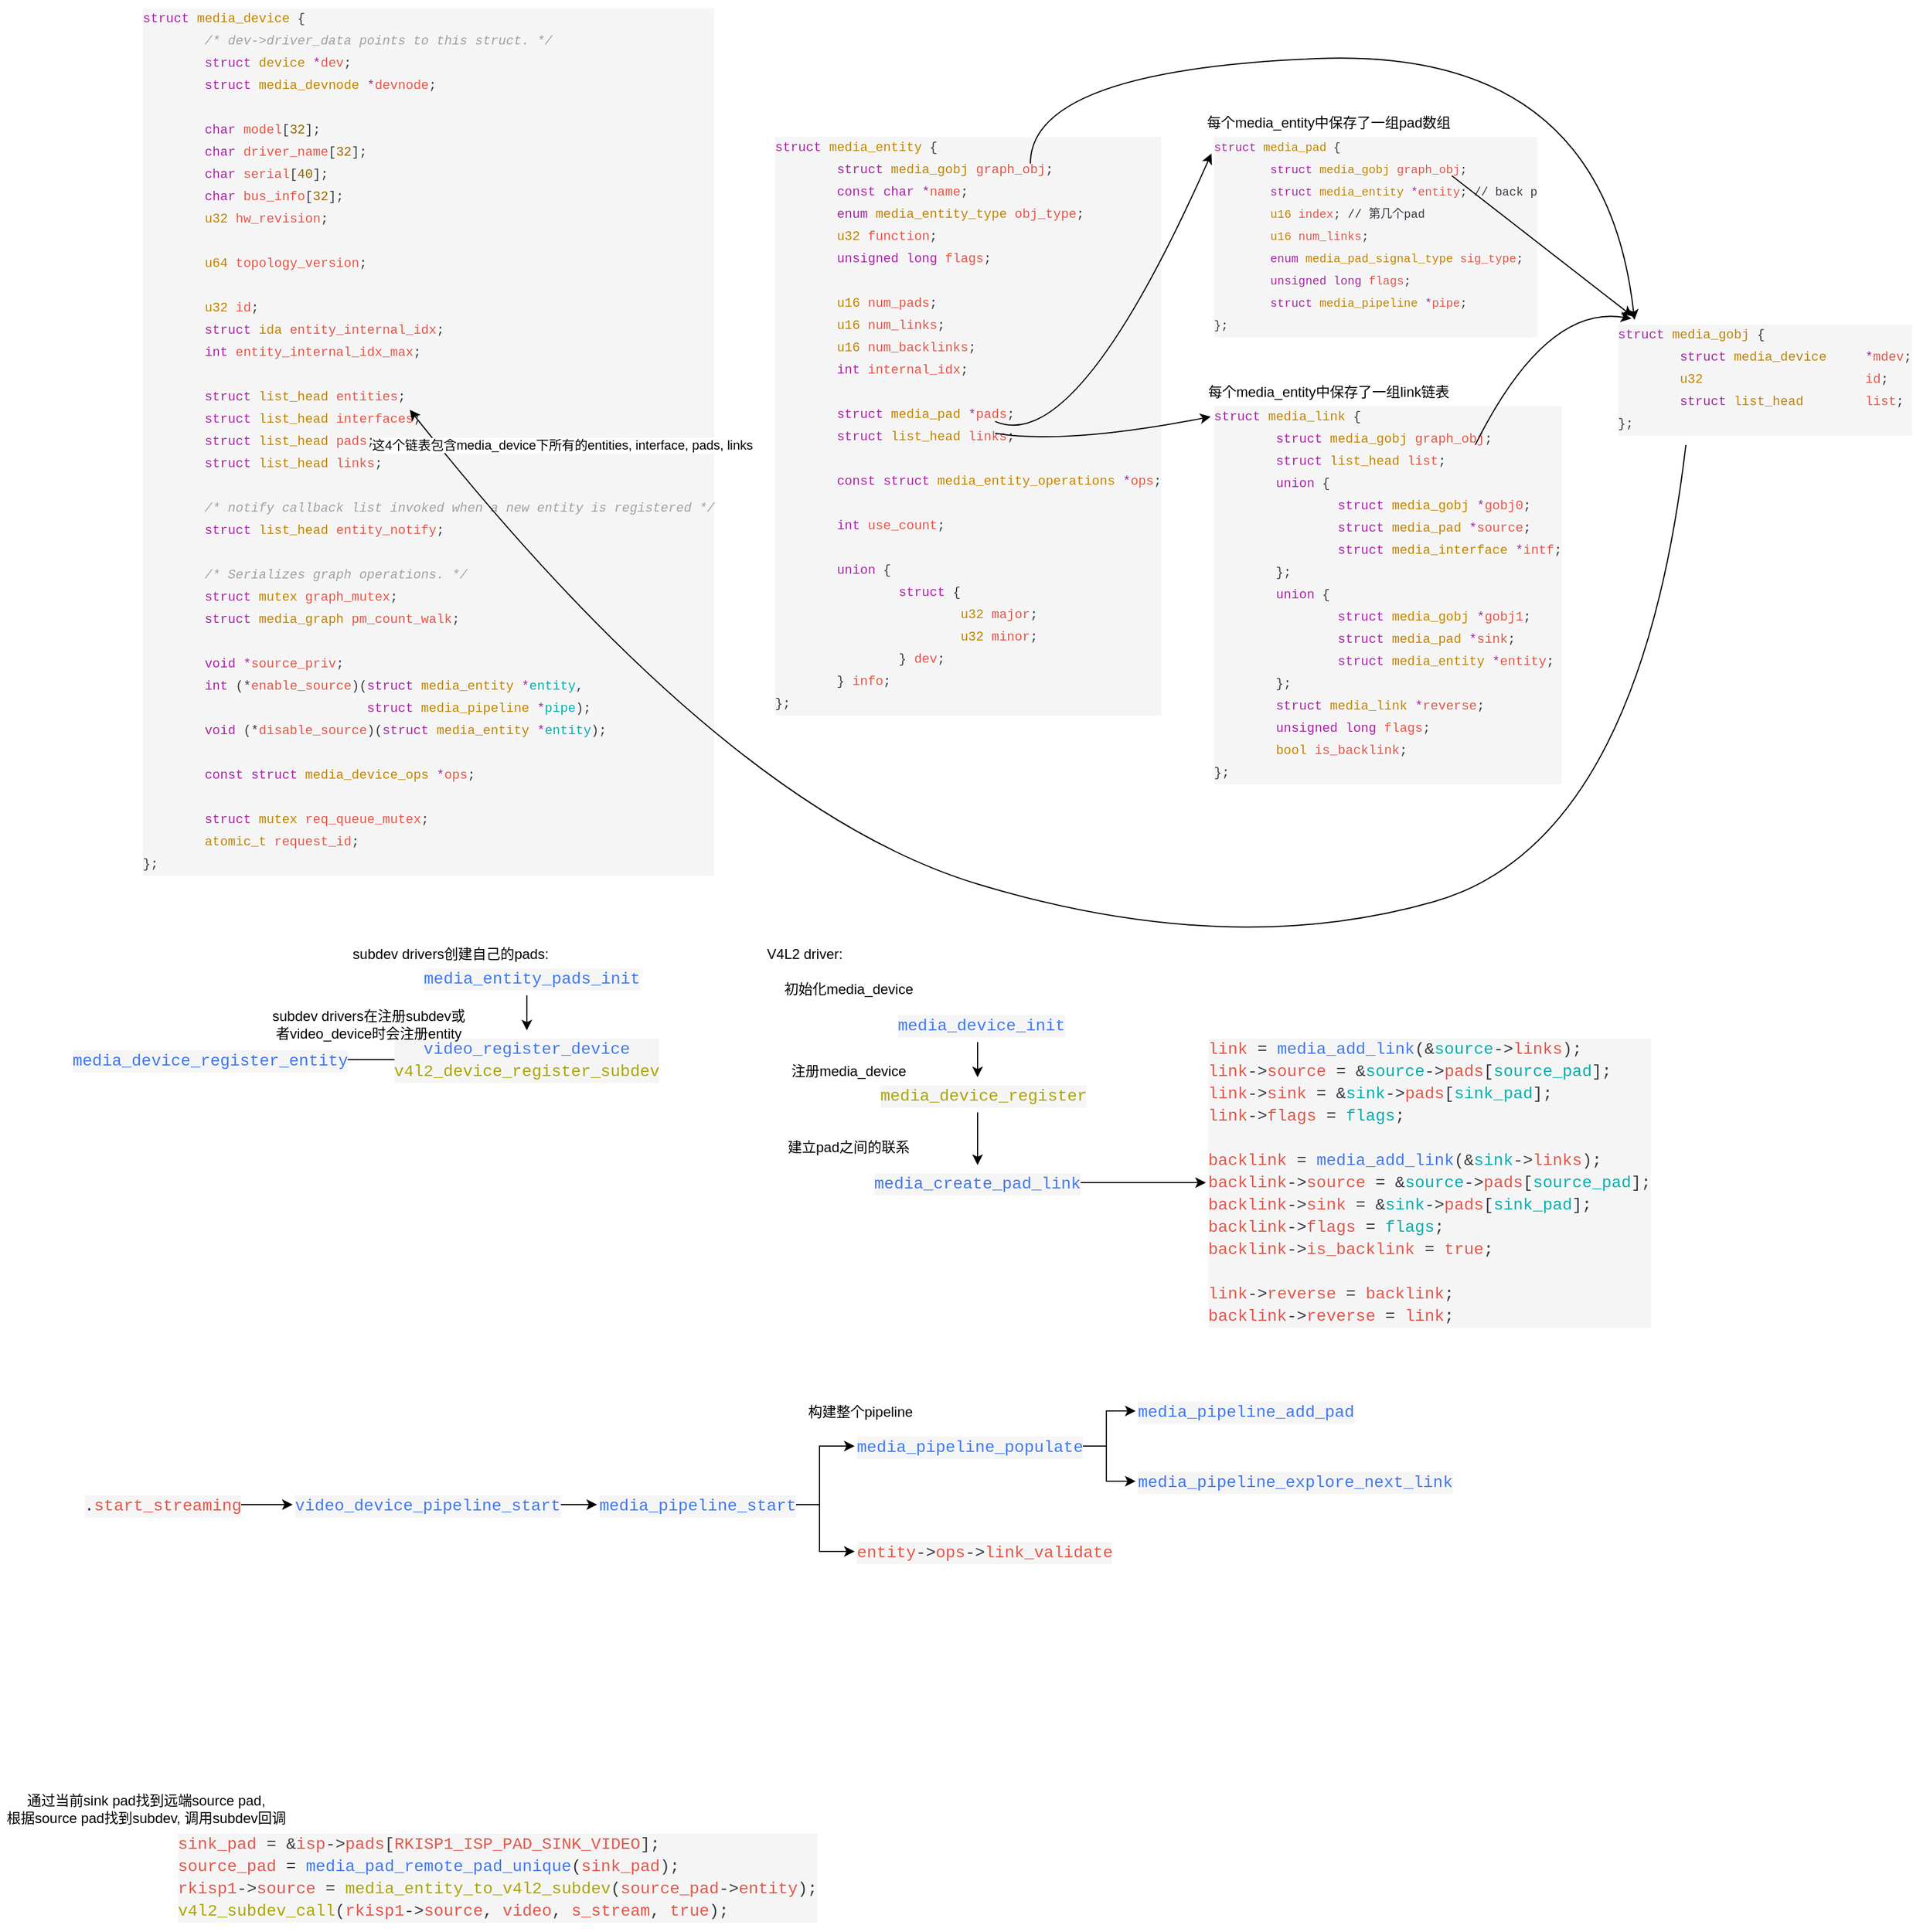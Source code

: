 <mxfile version="26.1.1">
  <diagram name="Page-1" id="z5G7YM2TTc3ziBkQhOQK">
    <mxGraphModel dx="2079" dy="1802" grid="1" gridSize="10" guides="1" tooltips="1" connect="1" arrows="1" fold="1" page="1" pageScale="1" pageWidth="827" pageHeight="1169" math="0" shadow="0">
      <root>
        <mxCell id="0" />
        <mxCell id="1" parent="0" />
        <mxCell id="y2ogkmQ-JljMTqqqrQBC-6" style="edgeStyle=orthogonalEdgeStyle;rounded=0;orthogonalLoop=1;jettySize=auto;html=1;exitX=0.5;exitY=1;exitDx=0;exitDy=0;entryX=0.5;entryY=0;entryDx=0;entryDy=0;" parent="1" source="y2ogkmQ-JljMTqqqrQBC-1" target="y2ogkmQ-JljMTqqqrQBC-3" edge="1">
          <mxGeometry relative="1" as="geometry" />
        </mxCell>
        <mxCell id="y2ogkmQ-JljMTqqqrQBC-1" value="&lt;div style=&quot;color: #383a42;background-color: #f5f5f5;font-family: Consolas, &#39;Courier New&#39;, monospace;font-weight: normal;font-size: 14px;line-height: 19px;white-space: pre;&quot;&gt;&lt;div&gt;&lt;span style=&quot;color: #aca600;&quot;&gt;media_device_register&lt;/span&gt;&lt;/div&gt;&lt;/div&gt;" style="text;whiteSpace=wrap;html=1;" parent="1" vertex="1">
          <mxGeometry x="230" y="200" width="170" height="30" as="geometry" />
        </mxCell>
        <mxCell id="y2ogkmQ-JljMTqqqrQBC-5" style="edgeStyle=orthogonalEdgeStyle;rounded=0;orthogonalLoop=1;jettySize=auto;html=1;entryX=0.5;entryY=0;entryDx=0;entryDy=0;" parent="1" source="y2ogkmQ-JljMTqqqrQBC-2" target="y2ogkmQ-JljMTqqqrQBC-1" edge="1">
          <mxGeometry relative="1" as="geometry" />
        </mxCell>
        <mxCell id="y2ogkmQ-JljMTqqqrQBC-2" value="&lt;div style=&quot;color: #383a42;background-color: #f5f5f5;font-family: Consolas, &#39;Courier New&#39;, monospace;font-weight: normal;font-size: 14px;line-height: 19px;white-space: pre;&quot;&gt;&lt;div&gt;&lt;span style=&quot;color: #4078f2;&quot;&gt;media_device_init&lt;/span&gt;&lt;/div&gt;&lt;/div&gt;" style="text;whiteSpace=wrap;html=1;" parent="1" vertex="1">
          <mxGeometry x="245" y="140" width="140" height="30" as="geometry" />
        </mxCell>
        <mxCell id="y2ogkmQ-JljMTqqqrQBC-34" value="" style="edgeStyle=orthogonalEdgeStyle;rounded=0;orthogonalLoop=1;jettySize=auto;html=1;" parent="1" source="y2ogkmQ-JljMTqqqrQBC-3" target="y2ogkmQ-JljMTqqqrQBC-10" edge="1">
          <mxGeometry relative="1" as="geometry" />
        </mxCell>
        <mxCell id="y2ogkmQ-JljMTqqqrQBC-3" value="&lt;div style=&quot;color: rgb(56, 58, 66); background-color: rgb(245, 245, 245); font-family: Consolas, &amp;quot;Courier New&amp;quot;, monospace; font-weight: normal; font-size: 14px; line-height: 19px; white-space: pre;&quot;&gt;&lt;div style=&quot;line-height: 19px;&quot;&gt;&lt;span style=&quot;color: rgb(64, 120, 242);&quot;&gt;media_create_pad_link&lt;/span&gt;&lt;br&gt;&lt;/div&gt;&lt;/div&gt;" style="text;whiteSpace=wrap;html=1;align=center;" parent="1" vertex="1">
          <mxGeometry x="230" y="275" width="170" height="30" as="geometry" />
        </mxCell>
        <mxCell id="y2ogkmQ-JljMTqqqrQBC-7" value="初始化media_device" style="text;html=1;align=center;verticalAlign=middle;whiteSpace=wrap;rounded=0;" parent="1" vertex="1">
          <mxGeometry x="140" y="110" width="130" height="30" as="geometry" />
        </mxCell>
        <mxCell id="y2ogkmQ-JljMTqqqrQBC-8" value="注册media_device" style="text;html=1;align=center;verticalAlign=middle;whiteSpace=wrap;rounded=0;" parent="1" vertex="1">
          <mxGeometry x="140" y="180" width="130" height="30" as="geometry" />
        </mxCell>
        <mxCell id="y2ogkmQ-JljMTqqqrQBC-9" value="建立pad之间的联系" style="text;html=1;align=center;verticalAlign=middle;whiteSpace=wrap;rounded=0;" parent="1" vertex="1">
          <mxGeometry x="140" y="245" width="130" height="30" as="geometry" />
        </mxCell>
        <mxCell id="y2ogkmQ-JljMTqqqrQBC-10" value="&lt;div style=&quot;color: rgb(56, 58, 66); background-color: rgb(245, 245, 245); font-family: Consolas, &amp;quot;Courier New&amp;quot;, monospace; font-weight: normal; font-size: 14px; line-height: 19px; white-space: pre;&quot;&gt;&lt;div&gt;&lt;span style=&quot;color: rgb(228, 86, 73);&quot;&gt;link&lt;/span&gt;&lt;span style=&quot;color: rgb(56, 58, 66);&quot;&gt; &lt;/span&gt;&lt;span style=&quot;color: rgb(56, 58, 66);&quot;&gt;=&lt;/span&gt;&lt;span style=&quot;color: rgb(56, 58, 66);&quot;&gt; &lt;/span&gt;&lt;span style=&quot;color: rgb(64, 120, 242);&quot;&gt;media_add_link&lt;/span&gt;&lt;span style=&quot;color: rgb(56, 58, 66);&quot;&gt;(&lt;/span&gt;&lt;span style=&quot;color: rgb(56, 58, 66);&quot;&gt;&amp;amp;&lt;/span&gt;&lt;span style=&quot;color: rgb(0, 175, 175);&quot;&gt;source&lt;/span&gt;&lt;span style=&quot;color: rgb(56, 58, 66);&quot;&gt;-&amp;gt;&lt;/span&gt;&lt;span style=&quot;color: rgb(228, 86, 73);&quot;&gt;links&lt;/span&gt;&lt;span style=&quot;color: rgb(56, 58, 66);&quot;&gt;);&lt;/span&gt;&lt;/div&gt;&lt;div&gt;&lt;span style=&quot;color: rgb(56, 58, 66);&quot;&gt;&lt;div style=&quot;line-height: 19px;&quot;&gt;&lt;div&gt;&lt;span style=&quot;color: rgb(228, 86, 73);&quot;&gt;link&lt;/span&gt;-&amp;gt;&lt;span style=&quot;color: rgb(228, 86, 73);&quot;&gt;source&lt;/span&gt; = &amp;amp;&lt;span style=&quot;color: rgb(0, 175, 175);&quot;&gt;source&lt;/span&gt;-&amp;gt;&lt;span style=&quot;color: rgb(228, 86, 73);&quot;&gt;pads&lt;/span&gt;[&lt;span style=&quot;color: rgb(0, 175, 175);&quot;&gt;source_pad&lt;/span&gt;];&lt;/div&gt;&lt;div&gt;&lt;span style=&quot;color: rgb(228, 86, 73);&quot;&gt;link&lt;/span&gt;-&amp;gt;&lt;span style=&quot;color: rgb(228, 86, 73);&quot;&gt;sink&lt;/span&gt; = &amp;amp;&lt;span style=&quot;color: rgb(0, 175, 175);&quot;&gt;sink&lt;/span&gt;-&amp;gt;&lt;span style=&quot;color: rgb(228, 86, 73);&quot;&gt;pads&lt;/span&gt;[&lt;span style=&quot;color: rgb(0, 175, 175);&quot;&gt;sink_pad&lt;/span&gt;];&lt;/div&gt;&lt;div&gt;&lt;span style=&quot;color: rgb(228, 86, 73);&quot;&gt;link&lt;/span&gt;-&amp;gt;&lt;span style=&quot;color: rgb(228, 86, 73);&quot;&gt;flags&lt;/span&gt; = &lt;span style=&quot;color: rgb(0, 175, 175);&quot;&gt;flags&lt;/span&gt;;&lt;/div&gt;&lt;div&gt;&lt;br&gt;&lt;/div&gt;&lt;div&gt;&lt;span style=&quot;background-color: light-dark(rgb(245, 245, 245), rgb(26, 26, 26)); color: rgb(228, 86, 73);&quot;&gt;backlink&lt;/span&gt;&lt;span style=&quot;color: light-dark(rgb(56, 58, 66), rgb(185, 187, 194)); background-color: light-dark(rgb(245, 245, 245), rgb(26, 26, 26));&quot;&gt; &lt;/span&gt;&lt;span style=&quot;color: light-dark(rgb(56, 58, 66), rgb(185, 187, 194)); background-color: light-dark(rgb(245, 245, 245), rgb(26, 26, 26));&quot;&gt;=&lt;/span&gt;&lt;span style=&quot;color: light-dark(rgb(56, 58, 66), rgb(185, 187, 194)); background-color: light-dark(rgb(245, 245, 245), rgb(26, 26, 26));&quot;&gt; &lt;/span&gt;&lt;span style=&quot;background-color: light-dark(rgb(245, 245, 245), rgb(26, 26, 26)); color: rgb(64, 120, 242);&quot;&gt;media_add_link&lt;/span&gt;&lt;span style=&quot;color: light-dark(rgb(56, 58, 66), rgb(185, 187, 194)); background-color: light-dark(rgb(245, 245, 245), rgb(26, 26, 26));&quot;&gt;(&lt;/span&gt;&lt;span style=&quot;color: light-dark(rgb(56, 58, 66), rgb(185, 187, 194)); background-color: light-dark(rgb(245, 245, 245), rgb(26, 26, 26));&quot;&gt;&amp;amp;&lt;/span&gt;&lt;span style=&quot;background-color: light-dark(rgb(245, 245, 245), rgb(26, 26, 26)); color: rgb(0, 175, 175);&quot;&gt;sink&lt;/span&gt;&lt;span style=&quot;color: light-dark(rgb(56, 58, 66), rgb(185, 187, 194)); background-color: light-dark(rgb(245, 245, 245), rgb(26, 26, 26));&quot;&gt;-&amp;gt;&lt;/span&gt;&lt;span style=&quot;background-color: light-dark(rgb(245, 245, 245), rgb(26, 26, 26)); color: rgb(228, 86, 73);&quot;&gt;links&lt;/span&gt;&lt;span style=&quot;color: light-dark(rgb(56, 58, 66), rgb(185, 187, 194)); background-color: light-dark(rgb(245, 245, 245), rgb(26, 26, 26));&quot;&gt;);&lt;/span&gt;&lt;/div&gt;&lt;div&gt;&lt;div style=&quot;line-height: 19px;&quot;&gt;&lt;div&gt;&lt;span style=&quot;color: rgb(228, 86, 73);&quot;&gt;backlink&lt;/span&gt;-&amp;gt;&lt;span style=&quot;color: rgb(228, 86, 73);&quot;&gt;source&lt;/span&gt; = &amp;amp;&lt;span style=&quot;color: rgb(0, 175, 175);&quot;&gt;source&lt;/span&gt;-&amp;gt;&lt;span style=&quot;color: rgb(228, 86, 73);&quot;&gt;pads&lt;/span&gt;[&lt;span style=&quot;color: rgb(0, 175, 175);&quot;&gt;source_pad&lt;/span&gt;];&lt;/div&gt;&lt;div&gt;&lt;span style=&quot;color: rgb(228, 86, 73);&quot;&gt;backlink&lt;/span&gt;-&amp;gt;&lt;span style=&quot;color: rgb(228, 86, 73);&quot;&gt;sink&lt;/span&gt; = &amp;amp;&lt;span style=&quot;color: rgb(0, 175, 175);&quot;&gt;sink&lt;/span&gt;-&amp;gt;&lt;span style=&quot;color: rgb(228, 86, 73);&quot;&gt;pads&lt;/span&gt;[&lt;span style=&quot;color: rgb(0, 175, 175);&quot;&gt;sink_pad&lt;/span&gt;];&lt;/div&gt;&lt;div&gt;&lt;span style=&quot;color: rgb(228, 86, 73);&quot;&gt;backlink&lt;/span&gt;-&amp;gt;&lt;span style=&quot;color: rgb(228, 86, 73);&quot;&gt;flags&lt;/span&gt; = &lt;span style=&quot;color: rgb(0, 175, 175);&quot;&gt;flags&lt;/span&gt;;&lt;/div&gt;&lt;div&gt;&lt;span style=&quot;color: rgb(228, 86, 73);&quot;&gt;backlink&lt;/span&gt;-&amp;gt;&lt;span style=&quot;color: rgb(228, 86, 73);&quot;&gt;is_backlink&lt;/span&gt; = &lt;span style=&quot;color: rgb(228, 86, 73);&quot;&gt;true&lt;/span&gt;;&lt;/div&gt;&lt;div&gt;&lt;br&gt;&lt;/div&gt;&lt;div&gt;&lt;div style=&quot;line-height: 19px;&quot;&gt;&lt;div&gt;&lt;span style=&quot;color: #e45649;&quot;&gt;link&lt;/span&gt;-&amp;gt;&lt;span style=&quot;color: #e45649;&quot;&gt;reverse&lt;/span&gt; = &lt;span style=&quot;color: #e45649;&quot;&gt;backlink&lt;/span&gt;;&lt;/div&gt;&lt;div&gt;&lt;span style=&quot;color: #e45649;&quot;&gt;backlink&lt;/span&gt;-&amp;gt;&lt;span style=&quot;color: #e45649;&quot;&gt;reverse&lt;/span&gt; = &lt;span style=&quot;color: #e45649;&quot;&gt;link&lt;/span&gt;;&lt;/div&gt;&lt;/div&gt;&lt;/div&gt;&lt;/div&gt;&lt;/div&gt;&lt;/div&gt;&lt;/span&gt;&lt;/div&gt;&lt;/div&gt;" style="text;whiteSpace=wrap;html=1;" parent="1" vertex="1">
          <mxGeometry x="510" y="160" width="350" height="260" as="geometry" />
        </mxCell>
        <mxCell id="y2ogkmQ-JljMTqqqrQBC-11" value="&lt;div style=&quot;color: rgb(56, 58, 66); background-color: rgb(245, 245, 245); font-family: Consolas, &amp;quot;Courier New&amp;quot;, monospace; font-weight: normal; line-height: 19px; white-space: pre;&quot;&gt;&lt;div style=&quot;&quot;&gt;&lt;font style=&quot;font-size: 11px;&quot;&gt;&lt;span style=&quot;color: rgb(166, 38, 164);&quot;&gt;struct&lt;/span&gt;&lt;span style=&quot;color: rgb(56, 58, 66);&quot;&gt; &lt;/span&gt;&lt;span style=&quot;color: rgb(193, 132, 1);&quot;&gt;media_link&lt;/span&gt;&lt;span style=&quot;color: rgb(56, 58, 66);&quot;&gt; {&lt;/span&gt;&lt;/font&gt;&lt;/div&gt;&lt;div style=&quot;&quot;&gt;&lt;font style=&quot;font-size: 11px;&quot;&gt;&lt;span style=&quot;color: rgb(56, 58, 66);&quot;&gt;&amp;nbsp; &amp;nbsp; &amp;nbsp; &amp;nbsp; &lt;/span&gt;&lt;span style=&quot;color: rgb(166, 38, 164);&quot;&gt;struct&lt;/span&gt;&lt;span style=&quot;color: rgb(56, 58, 66);&quot;&gt; &lt;/span&gt;&lt;span style=&quot;color: rgb(193, 132, 1);&quot;&gt;media_gobj&lt;/span&gt;&lt;span style=&quot;color: rgb(56, 58, 66);&quot;&gt; &lt;/span&gt;&lt;span style=&quot;color: rgb(228, 86, 73);&quot;&gt;graph_obj&lt;/span&gt;&lt;span style=&quot;color: rgb(56, 58, 66);&quot;&gt;;&lt;/span&gt;&lt;/font&gt;&lt;/div&gt;&lt;div style=&quot;&quot;&gt;&lt;font style=&quot;font-size: 11px;&quot;&gt;&lt;span style=&quot;color: rgb(56, 58, 66);&quot;&gt;&amp;nbsp; &amp;nbsp; &amp;nbsp; &amp;nbsp; &lt;/span&gt;&lt;span style=&quot;color: rgb(166, 38, 164);&quot;&gt;struct&lt;/span&gt;&lt;span style=&quot;color: rgb(56, 58, 66);&quot;&gt; &lt;/span&gt;&lt;span style=&quot;color: rgb(193, 132, 1);&quot;&gt;list_head&lt;/span&gt;&lt;span style=&quot;color: rgb(56, 58, 66);&quot;&gt; &lt;/span&gt;&lt;span style=&quot;color: rgb(228, 86, 73);&quot;&gt;list&lt;/span&gt;&lt;span style=&quot;color: rgb(56, 58, 66);&quot;&gt;;&lt;/span&gt;&lt;/font&gt;&lt;/div&gt;&lt;div style=&quot;&quot;&gt;&lt;font style=&quot;font-size: 11px;&quot;&gt;&lt;span style=&quot;color: rgb(56, 58, 66);&quot;&gt;&amp;nbsp; &amp;nbsp; &amp;nbsp; &amp;nbsp; &lt;/span&gt;&lt;span style=&quot;color: rgb(166, 38, 164);&quot;&gt;union&lt;/span&gt;&lt;span style=&quot;color: rgb(56, 58, 66);&quot;&gt; {&lt;/span&gt;&lt;/font&gt;&lt;/div&gt;&lt;div style=&quot;&quot;&gt;&lt;font style=&quot;font-size: 11px;&quot;&gt;&lt;span style=&quot;color: rgb(56, 58, 66);&quot;&gt;&amp;nbsp; &amp;nbsp; &amp;nbsp; &amp;nbsp; &amp;nbsp; &amp;nbsp; &amp;nbsp; &amp;nbsp; &lt;/span&gt;&lt;span style=&quot;color: rgb(166, 38, 164);&quot;&gt;struct&lt;/span&gt;&lt;span style=&quot;color: rgb(56, 58, 66);&quot;&gt; &lt;/span&gt;&lt;span style=&quot;color: rgb(193, 132, 1);&quot;&gt;media_gobj&lt;/span&gt;&lt;span style=&quot;color: rgb(56, 58, 66);&quot;&gt; &lt;/span&gt;&lt;span style=&quot;color: rgb(166, 38, 164);&quot;&gt;*&lt;/span&gt;&lt;span style=&quot;color: rgb(228, 86, 73);&quot;&gt;gobj0&lt;/span&gt;&lt;span style=&quot;color: rgb(56, 58, 66);&quot;&gt;;&lt;/span&gt;&lt;/font&gt;&lt;/div&gt;&lt;div style=&quot;&quot;&gt;&lt;font style=&quot;font-size: 11px;&quot;&gt;&lt;span style=&quot;color: rgb(56, 58, 66);&quot;&gt;&amp;nbsp; &amp;nbsp; &amp;nbsp; &amp;nbsp; &amp;nbsp; &amp;nbsp; &amp;nbsp; &amp;nbsp; &lt;/span&gt;&lt;span style=&quot;color: rgb(166, 38, 164);&quot;&gt;struct&lt;/span&gt;&lt;span style=&quot;color: rgb(56, 58, 66);&quot;&gt; &lt;/span&gt;&lt;span style=&quot;color: rgb(193, 132, 1);&quot;&gt;media_pad&lt;/span&gt;&lt;span style=&quot;color: rgb(56, 58, 66);&quot;&gt; &lt;/span&gt;&lt;span style=&quot;color: rgb(166, 38, 164);&quot;&gt;*&lt;/span&gt;&lt;span style=&quot;color: rgb(228, 86, 73);&quot;&gt;source&lt;/span&gt;&lt;span style=&quot;color: rgb(56, 58, 66);&quot;&gt;;&lt;/span&gt;&lt;/font&gt;&lt;/div&gt;&lt;div style=&quot;&quot;&gt;&lt;font style=&quot;font-size: 11px;&quot;&gt;&lt;span style=&quot;color: rgb(56, 58, 66);&quot;&gt;&amp;nbsp; &amp;nbsp; &amp;nbsp; &amp;nbsp; &amp;nbsp; &amp;nbsp; &amp;nbsp; &amp;nbsp; &lt;/span&gt;&lt;span style=&quot;color: rgb(166, 38, 164);&quot;&gt;struct&lt;/span&gt;&lt;span style=&quot;color: rgb(56, 58, 66);&quot;&gt; &lt;/span&gt;&lt;span style=&quot;color: rgb(193, 132, 1);&quot;&gt;media_interface&lt;/span&gt;&lt;span style=&quot;color: rgb(56, 58, 66);&quot;&gt; &lt;/span&gt;&lt;span style=&quot;color: rgb(166, 38, 164);&quot;&gt;*&lt;/span&gt;&lt;span style=&quot;color: rgb(228, 86, 73);&quot;&gt;intf&lt;/span&gt;&lt;span style=&quot;color: rgb(56, 58, 66);&quot;&gt;;&lt;/span&gt;&lt;/font&gt;&lt;/div&gt;&lt;div style=&quot;&quot;&gt;&lt;span style=&quot;color: rgb(56, 58, 66);&quot;&gt;&lt;font style=&quot;font-size: 11px;&quot;&gt;&amp;nbsp; &amp;nbsp; &amp;nbsp; &amp;nbsp; };&lt;/font&gt;&lt;/span&gt;&lt;/div&gt;&lt;div style=&quot;&quot;&gt;&lt;font style=&quot;font-size: 11px;&quot;&gt;&lt;span style=&quot;color: rgb(56, 58, 66);&quot;&gt;&amp;nbsp; &amp;nbsp; &amp;nbsp; &amp;nbsp; &lt;/span&gt;&lt;span style=&quot;color: rgb(166, 38, 164);&quot;&gt;union&lt;/span&gt;&lt;span style=&quot;color: rgb(56, 58, 66);&quot;&gt; {&lt;/span&gt;&lt;/font&gt;&lt;/div&gt;&lt;div style=&quot;&quot;&gt;&lt;font style=&quot;font-size: 11px;&quot;&gt;&lt;span style=&quot;color: rgb(56, 58, 66);&quot;&gt;&amp;nbsp; &amp;nbsp; &amp;nbsp; &amp;nbsp; &amp;nbsp; &amp;nbsp; &amp;nbsp; &amp;nbsp; &lt;/span&gt;&lt;span style=&quot;color: rgb(166, 38, 164);&quot;&gt;struct&lt;/span&gt;&lt;span style=&quot;color: rgb(56, 58, 66);&quot;&gt; &lt;/span&gt;&lt;span style=&quot;color: rgb(193, 132, 1);&quot;&gt;media_gobj&lt;/span&gt;&lt;span style=&quot;color: rgb(56, 58, 66);&quot;&gt; &lt;/span&gt;&lt;span style=&quot;color: rgb(166, 38, 164);&quot;&gt;*&lt;/span&gt;&lt;span style=&quot;color: rgb(228, 86, 73);&quot;&gt;gobj1&lt;/span&gt;&lt;span style=&quot;color: rgb(56, 58, 66);&quot;&gt;;&lt;/span&gt;&lt;/font&gt;&lt;/div&gt;&lt;div style=&quot;&quot;&gt;&lt;font style=&quot;font-size: 11px;&quot;&gt;&lt;span style=&quot;color: rgb(56, 58, 66);&quot;&gt;&amp;nbsp; &amp;nbsp; &amp;nbsp; &amp;nbsp; &amp;nbsp; &amp;nbsp; &amp;nbsp; &amp;nbsp; &lt;/span&gt;&lt;span style=&quot;color: rgb(166, 38, 164);&quot;&gt;struct&lt;/span&gt;&lt;span style=&quot;color: rgb(56, 58, 66);&quot;&gt; &lt;/span&gt;&lt;span style=&quot;color: rgb(193, 132, 1);&quot;&gt;media_pad&lt;/span&gt;&lt;span style=&quot;color: rgb(56, 58, 66);&quot;&gt; &lt;/span&gt;&lt;span style=&quot;color: rgb(166, 38, 164);&quot;&gt;*&lt;/span&gt;&lt;span style=&quot;color: rgb(228, 86, 73);&quot;&gt;sink&lt;/span&gt;&lt;span style=&quot;color: rgb(56, 58, 66);&quot;&gt;;&lt;/span&gt;&lt;/font&gt;&lt;/div&gt;&lt;div style=&quot;&quot;&gt;&lt;font style=&quot;font-size: 11px;&quot;&gt;&lt;span style=&quot;color: rgb(56, 58, 66);&quot;&gt;&amp;nbsp; &amp;nbsp; &amp;nbsp; &amp;nbsp; &amp;nbsp; &amp;nbsp; &amp;nbsp; &amp;nbsp; &lt;/span&gt;&lt;span style=&quot;color: rgb(166, 38, 164);&quot;&gt;struct&lt;/span&gt;&lt;span style=&quot;color: rgb(56, 58, 66);&quot;&gt; &lt;/span&gt;&lt;span style=&quot;color: rgb(193, 132, 1);&quot;&gt;media_entity&lt;/span&gt;&lt;span style=&quot;color: rgb(56, 58, 66);&quot;&gt; &lt;/span&gt;&lt;span style=&quot;color: rgb(166, 38, 164);&quot;&gt;*&lt;/span&gt;&lt;span style=&quot;color: rgb(228, 86, 73);&quot;&gt;entity&lt;/span&gt;&lt;span style=&quot;color: rgb(56, 58, 66);&quot;&gt;;&lt;/span&gt;&lt;/font&gt;&lt;/div&gt;&lt;div style=&quot;&quot;&gt;&lt;span style=&quot;color: rgb(56, 58, 66);&quot;&gt;&lt;font style=&quot;font-size: 11px;&quot;&gt;&amp;nbsp; &amp;nbsp; &amp;nbsp; &amp;nbsp; };&lt;/font&gt;&lt;/span&gt;&lt;/div&gt;&lt;div style=&quot;&quot;&gt;&lt;font style=&quot;font-size: 11px;&quot;&gt;&lt;span style=&quot;color: rgb(56, 58, 66);&quot;&gt;&amp;nbsp; &amp;nbsp; &amp;nbsp; &amp;nbsp; &lt;/span&gt;&lt;span style=&quot;color: rgb(166, 38, 164);&quot;&gt;struct&lt;/span&gt;&lt;span style=&quot;color: rgb(56, 58, 66);&quot;&gt; &lt;/span&gt;&lt;span style=&quot;color: rgb(193, 132, 1);&quot;&gt;media_link&lt;/span&gt;&lt;span style=&quot;color: rgb(56, 58, 66);&quot;&gt; &lt;/span&gt;&lt;span style=&quot;color: rgb(166, 38, 164);&quot;&gt;*&lt;/span&gt;&lt;span style=&quot;color: rgb(228, 86, 73);&quot;&gt;reverse&lt;/span&gt;&lt;span style=&quot;color: rgb(56, 58, 66);&quot;&gt;;&lt;/span&gt;&lt;/font&gt;&lt;/div&gt;&lt;div style=&quot;&quot;&gt;&lt;font style=&quot;font-size: 11px;&quot;&gt;&lt;span style=&quot;color: rgb(56, 58, 66);&quot;&gt;&amp;nbsp; &amp;nbsp; &amp;nbsp; &amp;nbsp; &lt;/span&gt;&lt;span style=&quot;color: rgb(166, 38, 164);&quot;&gt;unsigned&lt;/span&gt;&lt;span style=&quot;color: rgb(56, 58, 66);&quot;&gt; &lt;/span&gt;&lt;span style=&quot;color: rgb(166, 38, 164);&quot;&gt;long&lt;/span&gt;&lt;span style=&quot;color: rgb(56, 58, 66);&quot;&gt; &lt;/span&gt;&lt;span style=&quot;color: rgb(228, 86, 73);&quot;&gt;flags&lt;/span&gt;&lt;span style=&quot;color: rgb(56, 58, 66);&quot;&gt;;&lt;/span&gt;&lt;/font&gt;&lt;/div&gt;&lt;div style=&quot;&quot;&gt;&lt;font style=&quot;font-size: 11px;&quot;&gt;&lt;span style=&quot;color: rgb(56, 58, 66);&quot;&gt;&amp;nbsp; &amp;nbsp; &amp;nbsp; &amp;nbsp; &lt;/span&gt;&lt;span style=&quot;color: rgb(193, 132, 1);&quot;&gt;bool&lt;/span&gt;&lt;span style=&quot;color: rgb(56, 58, 66);&quot;&gt; &lt;/span&gt;&lt;span style=&quot;color: rgb(228, 86, 73);&quot;&gt;is_backlink&lt;/span&gt;&lt;span style=&quot;color: rgb(56, 58, 66);&quot;&gt;;&lt;/span&gt;&lt;/font&gt;&lt;/div&gt;&lt;div style=&quot;&quot;&gt;&lt;span style=&quot;color: rgb(56, 58, 66);&quot;&gt;&lt;font style=&quot;font-size: 11px;&quot;&gt;};&lt;/font&gt;&lt;/span&gt;&lt;/div&gt;&lt;/div&gt;" style="text;whiteSpace=wrap;html=1;" parent="1" vertex="1">
          <mxGeometry x="515" y="-380" width="280" height="330" as="geometry" />
        </mxCell>
        <mxCell id="y2ogkmQ-JljMTqqqrQBC-12" value="&lt;div style=&quot;color: rgb(56, 58, 66); background-color: rgb(245, 245, 245); font-family: Consolas, &amp;quot;Courier New&amp;quot;, monospace; font-weight: normal; line-height: 19px; white-space: pre;&quot;&gt;&lt;div style=&quot;&quot;&gt;&lt;font style=&quot;font-size: 11px;&quot;&gt;&lt;span style=&quot;color: rgb(166, 38, 164);&quot;&gt;struct&lt;/span&gt;&lt;span style=&quot;color: rgb(56, 58, 66);&quot;&gt; &lt;/span&gt;&lt;span style=&quot;color: rgb(193, 132, 1);&quot;&gt;media_entity&lt;/span&gt;&lt;span style=&quot;color: rgb(56, 58, 66);&quot;&gt; {&lt;/span&gt;&lt;/font&gt;&lt;/div&gt;&lt;div style=&quot;&quot;&gt;&lt;font style=&quot;font-size: 11px;&quot;&gt;&lt;span style=&quot;color: rgb(56, 58, 66);&quot;&gt;&amp;nbsp; &amp;nbsp; &amp;nbsp; &amp;nbsp; &lt;/span&gt;&lt;span style=&quot;color: rgb(166, 38, 164);&quot;&gt;struct&lt;/span&gt;&lt;span style=&quot;color: rgb(56, 58, 66);&quot;&gt; &lt;/span&gt;&lt;span style=&quot;color: rgb(193, 132, 1);&quot;&gt;media_gobj&lt;/span&gt;&lt;span style=&quot;color: rgb(56, 58, 66);&quot;&gt; &lt;/span&gt;&lt;span style=&quot;color: rgb(228, 86, 73);&quot;&gt;graph_obj&lt;/span&gt;&lt;span style=&quot;color: rgb(56, 58, 66);&quot;&gt;;&lt;/span&gt;&lt;/font&gt;&lt;/div&gt;&lt;div style=&quot;&quot;&gt;&lt;font style=&quot;font-size: 11px;&quot;&gt;&lt;span style=&quot;color: rgb(56, 58, 66);&quot;&gt;&amp;nbsp; &amp;nbsp; &amp;nbsp; &amp;nbsp; &lt;/span&gt;&lt;span style=&quot;color: rgb(166, 38, 164);&quot;&gt;const&lt;/span&gt;&lt;span style=&quot;color: rgb(56, 58, 66);&quot;&gt; &lt;/span&gt;&lt;span style=&quot;color: rgb(166, 38, 164);&quot;&gt;char&lt;/span&gt;&lt;span style=&quot;color: rgb(56, 58, 66);&quot;&gt; &lt;/span&gt;&lt;span style=&quot;color: rgb(166, 38, 164);&quot;&gt;*&lt;/span&gt;&lt;span style=&quot;color: rgb(228, 86, 73);&quot;&gt;name&lt;/span&gt;&lt;span style=&quot;color: rgb(56, 58, 66);&quot;&gt;;&lt;/span&gt;&lt;/font&gt;&lt;/div&gt;&lt;div style=&quot;&quot;&gt;&lt;font style=&quot;font-size: 11px;&quot;&gt;&lt;span style=&quot;color: rgb(56, 58, 66);&quot;&gt;&amp;nbsp; &amp;nbsp; &amp;nbsp; &amp;nbsp; &lt;/span&gt;&lt;span style=&quot;color: rgb(166, 38, 164);&quot;&gt;enum&lt;/span&gt;&lt;span style=&quot;color: rgb(56, 58, 66);&quot;&gt; &lt;/span&gt;&lt;span style=&quot;color: rgb(193, 132, 1);&quot;&gt;media_entity_type&lt;/span&gt;&lt;span style=&quot;color: rgb(56, 58, 66);&quot;&gt; &lt;/span&gt;&lt;span style=&quot;color: rgb(228, 86, 73);&quot;&gt;obj_type&lt;/span&gt;&lt;span style=&quot;color: rgb(56, 58, 66);&quot;&gt;;&lt;/span&gt;&lt;/font&gt;&lt;/div&gt;&lt;div style=&quot;&quot;&gt;&lt;font style=&quot;font-size: 11px;&quot;&gt;&lt;span style=&quot;color: rgb(56, 58, 66);&quot;&gt;&amp;nbsp; &amp;nbsp; &amp;nbsp; &amp;nbsp; &lt;/span&gt;&lt;span style=&quot;color: rgb(193, 132, 1);&quot;&gt;u32&lt;/span&gt;&lt;span style=&quot;color: rgb(56, 58, 66);&quot;&gt; &lt;/span&gt;&lt;span style=&quot;color: rgb(228, 86, 73);&quot;&gt;function&lt;/span&gt;&lt;span style=&quot;color: rgb(56, 58, 66);&quot;&gt;;&lt;/span&gt;&lt;/font&gt;&lt;/div&gt;&lt;div style=&quot;&quot;&gt;&lt;font style=&quot;font-size: 11px;&quot;&gt;&lt;span style=&quot;color: rgb(56, 58, 66);&quot;&gt;&amp;nbsp; &amp;nbsp; &amp;nbsp; &amp;nbsp; &lt;/span&gt;&lt;span style=&quot;color: rgb(166, 38, 164);&quot;&gt;unsigned&lt;/span&gt;&lt;span style=&quot;color: rgb(56, 58, 66);&quot;&gt; &lt;/span&gt;&lt;span style=&quot;color: rgb(166, 38, 164);&quot;&gt;long&lt;/span&gt;&lt;span style=&quot;color: rgb(56, 58, 66);&quot;&gt; &lt;/span&gt;&lt;span style=&quot;color: rgb(228, 86, 73);&quot;&gt;flags&lt;/span&gt;&lt;span style=&quot;color: rgb(56, 58, 66);&quot;&gt;;&lt;/span&gt;&lt;/font&gt;&lt;/div&gt;&lt;font style=&quot;font-size: 11px;&quot;&gt;&lt;br&gt;&lt;/font&gt;&lt;div style=&quot;&quot;&gt;&lt;font style=&quot;font-size: 11px;&quot;&gt;&lt;span style=&quot;color: rgb(56, 58, 66);&quot;&gt;&amp;nbsp; &amp;nbsp; &amp;nbsp; &amp;nbsp; &lt;/span&gt;&lt;span style=&quot;color: rgb(193, 132, 1);&quot;&gt;u16&lt;/span&gt;&lt;span style=&quot;color: rgb(56, 58, 66);&quot;&gt; &lt;/span&gt;&lt;span style=&quot;color: rgb(228, 86, 73);&quot;&gt;num_pads&lt;/span&gt;&lt;span style=&quot;color: rgb(56, 58, 66);&quot;&gt;;&lt;/span&gt;&lt;/font&gt;&lt;/div&gt;&lt;div style=&quot;&quot;&gt;&lt;font style=&quot;font-size: 11px;&quot;&gt;&lt;span style=&quot;color: rgb(56, 58, 66);&quot;&gt;&amp;nbsp; &amp;nbsp; &amp;nbsp; &amp;nbsp; &lt;/span&gt;&lt;span style=&quot;color: rgb(193, 132, 1);&quot;&gt;u16&lt;/span&gt;&lt;span style=&quot;color: rgb(56, 58, 66);&quot;&gt; &lt;/span&gt;&lt;span style=&quot;color: rgb(228, 86, 73);&quot;&gt;num_links&lt;/span&gt;&lt;span style=&quot;color: rgb(56, 58, 66);&quot;&gt;;&lt;/span&gt;&lt;/font&gt;&lt;/div&gt;&lt;div style=&quot;&quot;&gt;&lt;font style=&quot;font-size: 11px;&quot;&gt;&lt;span style=&quot;color: rgb(56, 58, 66);&quot;&gt;&amp;nbsp; &amp;nbsp; &amp;nbsp; &amp;nbsp; &lt;/span&gt;&lt;span style=&quot;color: rgb(193, 132, 1);&quot;&gt;u16&lt;/span&gt;&lt;span style=&quot;color: rgb(56, 58, 66);&quot;&gt; &lt;/span&gt;&lt;span style=&quot;color: rgb(228, 86, 73);&quot;&gt;num_backlinks&lt;/span&gt;&lt;span style=&quot;color: rgb(56, 58, 66);&quot;&gt;;&lt;/span&gt;&lt;/font&gt;&lt;/div&gt;&lt;div style=&quot;&quot;&gt;&lt;font style=&quot;font-size: 11px;&quot;&gt;&lt;span style=&quot;color: rgb(56, 58, 66);&quot;&gt;&amp;nbsp; &amp;nbsp; &amp;nbsp; &amp;nbsp; &lt;/span&gt;&lt;span style=&quot;color: rgb(166, 38, 164);&quot;&gt;int&lt;/span&gt;&lt;span style=&quot;color: rgb(56, 58, 66);&quot;&gt; &lt;/span&gt;&lt;span style=&quot;color: rgb(228, 86, 73);&quot;&gt;internal_idx&lt;/span&gt;&lt;span style=&quot;color: rgb(56, 58, 66);&quot;&gt;;&lt;/span&gt;&lt;/font&gt;&lt;/div&gt;&lt;font style=&quot;font-size: 11px;&quot;&gt;&lt;br&gt;&lt;/font&gt;&lt;div style=&quot;&quot;&gt;&lt;font style=&quot;font-size: 11px;&quot;&gt;&lt;span style=&quot;color: rgb(56, 58, 66);&quot;&gt;&amp;nbsp; &amp;nbsp; &amp;nbsp; &amp;nbsp; &lt;/span&gt;&lt;span style=&quot;color: rgb(166, 38, 164);&quot;&gt;struct&lt;/span&gt;&lt;span style=&quot;color: rgb(56, 58, 66);&quot;&gt; &lt;/span&gt;&lt;span style=&quot;color: rgb(193, 132, 1);&quot;&gt;media_pad&lt;/span&gt;&lt;span style=&quot;color: rgb(56, 58, 66);&quot;&gt; &lt;/span&gt;&lt;span style=&quot;color: rgb(166, 38, 164);&quot;&gt;*&lt;/span&gt;&lt;span style=&quot;color: rgb(228, 86, 73);&quot;&gt;pads&lt;/span&gt;&lt;span style=&quot;color: rgb(56, 58, 66);&quot;&gt;;&lt;/span&gt;&lt;/font&gt;&lt;/div&gt;&lt;div style=&quot;&quot;&gt;&lt;font style=&quot;font-size: 11px;&quot;&gt;&lt;span style=&quot;color: rgb(56, 58, 66);&quot;&gt;&amp;nbsp; &amp;nbsp; &amp;nbsp; &amp;nbsp; &lt;/span&gt;&lt;span style=&quot;color: rgb(166, 38, 164);&quot;&gt;struct&lt;/span&gt;&lt;span style=&quot;color: rgb(56, 58, 66);&quot;&gt; &lt;/span&gt;&lt;span style=&quot;color: rgb(193, 132, 1);&quot;&gt;list_head&lt;/span&gt;&lt;span style=&quot;color: rgb(56, 58, 66);&quot;&gt; &lt;/span&gt;&lt;span style=&quot;color: rgb(228, 86, 73);&quot;&gt;links&lt;/span&gt;&lt;span style=&quot;color: rgb(56, 58, 66);&quot;&gt;;&lt;/span&gt;&lt;/font&gt;&lt;/div&gt;&lt;font style=&quot;font-size: 11px;&quot;&gt;&lt;br&gt;&lt;/font&gt;&lt;div style=&quot;&quot;&gt;&lt;font style=&quot;font-size: 11px;&quot;&gt;&lt;span style=&quot;color: rgb(56, 58, 66);&quot;&gt;&amp;nbsp; &amp;nbsp; &amp;nbsp; &amp;nbsp; &lt;/span&gt;&lt;span style=&quot;color: rgb(166, 38, 164);&quot;&gt;const&lt;/span&gt;&lt;span style=&quot;color: rgb(56, 58, 66);&quot;&gt; &lt;/span&gt;&lt;span style=&quot;color: rgb(166, 38, 164);&quot;&gt;struct&lt;/span&gt;&lt;span style=&quot;color: rgb(56, 58, 66);&quot;&gt; &lt;/span&gt;&lt;span style=&quot;color: rgb(193, 132, 1);&quot;&gt;media_entity_operations&lt;/span&gt;&lt;span style=&quot;color: rgb(56, 58, 66);&quot;&gt; &lt;/span&gt;&lt;span style=&quot;color: rgb(166, 38, 164);&quot;&gt;*&lt;/span&gt;&lt;span style=&quot;color: rgb(228, 86, 73);&quot;&gt;ops&lt;/span&gt;&lt;span style=&quot;color: rgb(56, 58, 66);&quot;&gt;;&lt;/span&gt;&lt;/font&gt;&lt;/div&gt;&lt;font style=&quot;font-size: 11px;&quot;&gt;&lt;br&gt;&lt;/font&gt;&lt;div style=&quot;&quot;&gt;&lt;font style=&quot;font-size: 11px;&quot;&gt;&lt;span style=&quot;color: rgb(56, 58, 66);&quot;&gt;&amp;nbsp; &amp;nbsp; &amp;nbsp; &amp;nbsp; &lt;/span&gt;&lt;span style=&quot;color: rgb(166, 38, 164);&quot;&gt;int&lt;/span&gt;&lt;span style=&quot;color: rgb(56, 58, 66);&quot;&gt; &lt;/span&gt;&lt;span style=&quot;color: rgb(228, 86, 73);&quot;&gt;use_count&lt;/span&gt;&lt;span style=&quot;color: rgb(56, 58, 66);&quot;&gt;;&lt;/span&gt;&lt;/font&gt;&lt;/div&gt;&lt;font style=&quot;font-size: 11px;&quot;&gt;&lt;br&gt;&lt;/font&gt;&lt;div style=&quot;&quot;&gt;&lt;font style=&quot;font-size: 11px;&quot;&gt;&lt;span style=&quot;color: rgb(56, 58, 66);&quot;&gt;&amp;nbsp; &amp;nbsp; &amp;nbsp; &amp;nbsp; &lt;/span&gt;&lt;span style=&quot;color: rgb(166, 38, 164);&quot;&gt;union&lt;/span&gt;&lt;span style=&quot;color: rgb(56, 58, 66);&quot;&gt; {&lt;/span&gt;&lt;/font&gt;&lt;/div&gt;&lt;div style=&quot;&quot;&gt;&lt;font style=&quot;font-size: 11px;&quot;&gt;&lt;span style=&quot;color: rgb(56, 58, 66);&quot;&gt;&amp;nbsp; &amp;nbsp; &amp;nbsp; &amp;nbsp; &amp;nbsp; &amp;nbsp; &amp;nbsp; &amp;nbsp; &lt;/span&gt;&lt;span style=&quot;color: rgb(166, 38, 164);&quot;&gt;struct&lt;/span&gt;&lt;span style=&quot;color: rgb(56, 58, 66);&quot;&gt; {&lt;/span&gt;&lt;/font&gt;&lt;/div&gt;&lt;div style=&quot;&quot;&gt;&lt;font style=&quot;font-size: 11px;&quot;&gt;&lt;span style=&quot;color: rgb(56, 58, 66);&quot;&gt;&amp;nbsp; &amp;nbsp; &amp;nbsp; &amp;nbsp; &amp;nbsp; &amp;nbsp; &amp;nbsp; &amp;nbsp; &amp;nbsp; &amp;nbsp; &amp;nbsp; &amp;nbsp; &lt;/span&gt;&lt;span style=&quot;color: rgb(193, 132, 1);&quot;&gt;u32&lt;/span&gt;&lt;span style=&quot;color: rgb(56, 58, 66);&quot;&gt; &lt;/span&gt;&lt;span style=&quot;color: rgb(228, 86, 73);&quot;&gt;major&lt;/span&gt;&lt;span style=&quot;color: rgb(56, 58, 66);&quot;&gt;;&lt;/span&gt;&lt;/font&gt;&lt;/div&gt;&lt;div style=&quot;&quot;&gt;&lt;font style=&quot;font-size: 11px;&quot;&gt;&lt;span style=&quot;color: rgb(56, 58, 66);&quot;&gt;&amp;nbsp; &amp;nbsp; &amp;nbsp; &amp;nbsp; &amp;nbsp; &amp;nbsp; &amp;nbsp; &amp;nbsp; &amp;nbsp; &amp;nbsp; &amp;nbsp; &amp;nbsp; &lt;/span&gt;&lt;span style=&quot;color: rgb(193, 132, 1);&quot;&gt;u32&lt;/span&gt;&lt;span style=&quot;color: rgb(56, 58, 66);&quot;&gt; &lt;/span&gt;&lt;span style=&quot;color: rgb(228, 86, 73);&quot;&gt;minor&lt;/span&gt;&lt;span style=&quot;color: rgb(56, 58, 66);&quot;&gt;;&lt;/span&gt;&lt;/font&gt;&lt;/div&gt;&lt;div style=&quot;&quot;&gt;&lt;font style=&quot;font-size: 11px;&quot;&gt;&lt;span style=&quot;color: rgb(56, 58, 66);&quot;&gt;&amp;nbsp; &amp;nbsp; &amp;nbsp; &amp;nbsp; &amp;nbsp; &amp;nbsp; &amp;nbsp; &amp;nbsp; } &lt;/span&gt;&lt;span style=&quot;color: rgb(228, 86, 73);&quot;&gt;dev&lt;/span&gt;&lt;span style=&quot;color: rgb(56, 58, 66);&quot;&gt;;&lt;/span&gt;&lt;/font&gt;&lt;/div&gt;&lt;div style=&quot;&quot;&gt;&lt;font style=&quot;font-size: 11px;&quot;&gt;&lt;span style=&quot;color: rgb(56, 58, 66);&quot;&gt;&amp;nbsp; &amp;nbsp; &amp;nbsp; &amp;nbsp; } &lt;/span&gt;&lt;span style=&quot;color: rgb(228, 86, 73);&quot;&gt;info&lt;/span&gt;&lt;span style=&quot;color: rgb(56, 58, 66);&quot;&gt;;&lt;/span&gt;&lt;/font&gt;&lt;/div&gt;&lt;div style=&quot;&quot;&gt;&lt;span style=&quot;color: rgb(56, 58, 66);&quot;&gt;&lt;font style=&quot;font-size: 11px;&quot;&gt;};&lt;/font&gt;&lt;/span&gt;&lt;/div&gt;&lt;/div&gt;" style="text;whiteSpace=wrap;html=1;" parent="1" vertex="1">
          <mxGeometry x="140" y="-610" width="310" height="505" as="geometry" />
        </mxCell>
        <mxCell id="y2ogkmQ-JljMTqqqrQBC-13" value="" style="curved=1;endArrow=classic;html=1;rounded=0;entryX=-0.003;entryY=0.048;entryDx=0;entryDy=0;entryPerimeter=0;" parent="1" target="y2ogkmQ-JljMTqqqrQBC-11" edge="1">
          <mxGeometry width="50" height="50" relative="1" as="geometry">
            <mxPoint x="330" y="-350" as="sourcePoint" />
            <mxPoint x="390" y="-390" as="targetPoint" />
            <Array as="points">
              <mxPoint x="390" y="-340" />
            </Array>
          </mxGeometry>
        </mxCell>
        <mxCell id="y2ogkmQ-JljMTqqqrQBC-14" value="每个media_entity中保存了一组link链表" style="text;html=1;align=center;verticalAlign=middle;whiteSpace=wrap;rounded=0;" parent="1" vertex="1">
          <mxGeometry x="500" y="-400" width="230" height="30" as="geometry" />
        </mxCell>
        <mxCell id="y2ogkmQ-JljMTqqqrQBC-26" value="" style="edgeStyle=orthogonalEdgeStyle;rounded=0;orthogonalLoop=1;jettySize=auto;html=1;" parent="1" source="y2ogkmQ-JljMTqqqrQBC-15" target="y2ogkmQ-JljMTqqqrQBC-25" edge="1">
          <mxGeometry relative="1" as="geometry" />
        </mxCell>
        <mxCell id="y2ogkmQ-JljMTqqqrQBC-15" value="&lt;div style=&quot;color: #383a42;background-color: #f5f5f5;font-family: Consolas, &#39;Courier New&#39;, monospace;font-weight: normal;font-size: 14px;line-height: 19px;white-space: pre;&quot;&gt;&lt;div&gt;&lt;span style=&quot;color: #4078f2;&quot;&gt;media_entity_pads_init&lt;/span&gt;&lt;/div&gt;&lt;/div&gt;" style="text;whiteSpace=wrap;html=1;" parent="1" vertex="1">
          <mxGeometry x="-160" y="100" width="180" height="30" as="geometry" />
        </mxCell>
        <mxCell id="y2ogkmQ-JljMTqqqrQBC-16" value="subdev drivers创建自己的pads:" style="text;html=1;align=center;verticalAlign=middle;whiteSpace=wrap;rounded=0;" parent="1" vertex="1">
          <mxGeometry x="-220" y="80" width="170" height="30" as="geometry" />
        </mxCell>
        <mxCell id="y2ogkmQ-JljMTqqqrQBC-17" value="V4L2 driver:" style="text;html=1;align=center;verticalAlign=middle;whiteSpace=wrap;rounded=0;" parent="1" vertex="1">
          <mxGeometry x="130" y="80" width="75" height="30" as="geometry" />
        </mxCell>
        <mxCell id="y2ogkmQ-JljMTqqqrQBC-18" value="&lt;div style=&quot;color: rgb(56, 58, 66); background-color: rgb(245, 245, 245); font-family: Consolas, &amp;quot;Courier New&amp;quot;, monospace; font-weight: normal; line-height: 19px; white-space: pre;&quot;&gt;&lt;div style=&quot;&quot;&gt;&lt;font style=&quot;font-size: 10px;&quot;&gt;&lt;span style=&quot;color: rgb(166, 38, 164);&quot;&gt;struct&lt;/span&gt;&lt;span style=&quot;color: rgb(56, 58, 66);&quot;&gt; &lt;/span&gt;&lt;span style=&quot;color: rgb(193, 132, 1);&quot;&gt;media_pad&lt;/span&gt;&lt;span style=&quot;color: rgb(56, 58, 66);&quot;&gt; {&lt;/span&gt;&lt;/font&gt;&lt;/div&gt;&lt;div style=&quot;&quot;&gt;&lt;font style=&quot;font-size: 10px;&quot;&gt;&lt;span style=&quot;color: rgb(56, 58, 66);&quot;&gt;&amp;nbsp; &amp;nbsp; &amp;nbsp; &amp;nbsp; &lt;/span&gt;&lt;span style=&quot;color: rgb(166, 38, 164);&quot;&gt;struct&lt;/span&gt;&lt;span style=&quot;color: rgb(56, 58, 66);&quot;&gt; &lt;/span&gt;&lt;span style=&quot;color: rgb(193, 132, 1);&quot;&gt;media_gobj&lt;/span&gt;&lt;span style=&quot;color: rgb(56, 58, 66);&quot;&gt; &lt;/span&gt;&lt;span style=&quot;color: rgb(228, 86, 73);&quot;&gt;graph_obj&lt;/span&gt;&lt;span style=&quot;color: rgb(56, 58, 66);&quot;&gt;;&lt;/span&gt;&lt;/font&gt;&lt;/div&gt;&lt;div style=&quot;&quot;&gt;&lt;font style=&quot;font-size: 10px;&quot;&gt;&lt;span style=&quot;color: rgb(56, 58, 66);&quot;&gt;&amp;nbsp; &amp;nbsp; &amp;nbsp; &amp;nbsp; &lt;/span&gt;&lt;span style=&quot;color: rgb(166, 38, 164);&quot;&gt;struct&lt;/span&gt;&lt;span style=&quot;color: rgb(56, 58, 66);&quot;&gt; &lt;/span&gt;&lt;span style=&quot;color: rgb(193, 132, 1);&quot;&gt;media_entity&lt;/span&gt;&lt;span style=&quot;color: rgb(56, 58, 66);&quot;&gt; &lt;/span&gt;&lt;span style=&quot;color: rgb(166, 38, 164);&quot;&gt;*&lt;/span&gt;&lt;span style=&quot;color: rgb(228, 86, 73);&quot;&gt;entity&lt;/span&gt;&lt;span style=&quot;color: rgb(56, 58, 66);&quot;&gt;; // back p&lt;/span&gt;&lt;/font&gt;&lt;/div&gt;&lt;div style=&quot;&quot;&gt;&lt;font style=&quot;font-size: 10px;&quot;&gt;&lt;span style=&quot;color: rgb(56, 58, 66);&quot;&gt;&amp;nbsp; &amp;nbsp; &amp;nbsp; &amp;nbsp; &lt;/span&gt;&lt;span style=&quot;color: rgb(193, 132, 1);&quot;&gt;u16&lt;/span&gt;&lt;span style=&quot;color: rgb(56, 58, 66);&quot;&gt; &lt;/span&gt;&lt;span style=&quot;color: rgb(228, 86, 73);&quot;&gt;index&lt;/span&gt;&lt;span style=&quot;color: rgb(56, 58, 66);&quot;&gt;; // 第几个pad&lt;/span&gt;&lt;/font&gt;&lt;/div&gt;&lt;div style=&quot;&quot;&gt;&lt;font style=&quot;font-size: 10px;&quot;&gt;&lt;span style=&quot;color: rgb(56, 58, 66);&quot;&gt;&amp;nbsp; &amp;nbsp; &amp;nbsp; &amp;nbsp; &lt;/span&gt;&lt;span style=&quot;color: rgb(193, 132, 1);&quot;&gt;u16&lt;/span&gt;&lt;span style=&quot;color: rgb(56, 58, 66);&quot;&gt; &lt;/span&gt;&lt;span style=&quot;color: rgb(228, 86, 73);&quot;&gt;num_links&lt;/span&gt;&lt;span style=&quot;color: rgb(56, 58, 66);&quot;&gt;;&lt;/span&gt;&lt;/font&gt;&lt;/div&gt;&lt;div style=&quot;&quot;&gt;&lt;font style=&quot;font-size: 10px;&quot;&gt;&lt;span style=&quot;color: rgb(56, 58, 66);&quot;&gt;&amp;nbsp; &amp;nbsp; &amp;nbsp; &amp;nbsp; &lt;/span&gt;&lt;span style=&quot;color: rgb(166, 38, 164);&quot;&gt;enum&lt;/span&gt;&lt;span style=&quot;color: rgb(56, 58, 66);&quot;&gt; &lt;/span&gt;&lt;span style=&quot;color: rgb(193, 132, 1);&quot;&gt;media_pad_signal_type&lt;/span&gt;&lt;span style=&quot;color: rgb(56, 58, 66);&quot;&gt; &lt;/span&gt;&lt;span style=&quot;color: rgb(228, 86, 73);&quot;&gt;sig_type&lt;/span&gt;&lt;span style=&quot;color: rgb(56, 58, 66);&quot;&gt;;&lt;/span&gt;&lt;/font&gt;&lt;/div&gt;&lt;div style=&quot;&quot;&gt;&lt;font style=&quot;font-size: 10px;&quot;&gt;&lt;span style=&quot;color: rgb(56, 58, 66);&quot;&gt;&amp;nbsp; &amp;nbsp; &amp;nbsp; &amp;nbsp; &lt;/span&gt;&lt;span style=&quot;color: rgb(166, 38, 164);&quot;&gt;unsigned&lt;/span&gt;&lt;span style=&quot;color: rgb(56, 58, 66);&quot;&gt; &lt;/span&gt;&lt;span style=&quot;color: rgb(166, 38, 164);&quot;&gt;long&lt;/span&gt;&lt;span style=&quot;color: rgb(56, 58, 66);&quot;&gt; &lt;/span&gt;&lt;span style=&quot;color: rgb(228, 86, 73);&quot;&gt;flags&lt;/span&gt;&lt;span style=&quot;color: rgb(56, 58, 66);&quot;&gt;;&lt;/span&gt;&lt;/font&gt;&lt;/div&gt;&lt;div style=&quot;&quot;&gt;&lt;font style=&quot;font-size: 10px;&quot;&gt;&lt;span style=&quot;color: rgb(56, 58, 66);&quot;&gt;&amp;nbsp; &amp;nbsp; &amp;nbsp; &amp;nbsp; &lt;/span&gt;&lt;span style=&quot;color: rgb(166, 38, 164);&quot;&gt;struct&lt;/span&gt;&lt;span style=&quot;color: rgb(56, 58, 66);&quot;&gt; &lt;/span&gt;&lt;span style=&quot;color: rgb(193, 132, 1);&quot;&gt;media_pipeline&lt;/span&gt;&lt;span style=&quot;color: rgb(56, 58, 66);&quot;&gt; &lt;/span&gt;&lt;span style=&quot;color: rgb(166, 38, 164);&quot;&gt;*&lt;/span&gt;&lt;span style=&quot;color: rgb(228, 86, 73);&quot;&gt;pipe&lt;/span&gt;&lt;span style=&quot;color: rgb(56, 58, 66);&quot;&gt;;&lt;/span&gt;&lt;/font&gt;&lt;/div&gt;&lt;div style=&quot;&quot;&gt;&lt;span style=&quot;color: rgb(56, 58, 66);&quot;&gt;&lt;font style=&quot;font-size: 10px;&quot;&gt;};&lt;/font&gt;&lt;/span&gt;&lt;/div&gt;&lt;/div&gt;" style="text;whiteSpace=wrap;html=1;" parent="1" vertex="1">
          <mxGeometry x="515" y="-610" width="265" height="190" as="geometry" />
        </mxCell>
        <mxCell id="y2ogkmQ-JljMTqqqrQBC-19" value="" style="curved=1;endArrow=classic;html=1;rounded=0;entryX=-0.001;entryY=0.111;entryDx=0;entryDy=0;entryPerimeter=0;exitX=0.613;exitY=0.495;exitDx=0;exitDy=0;exitPerimeter=0;" parent="1" source="y2ogkmQ-JljMTqqqrQBC-12" target="y2ogkmQ-JljMTqqqrQBC-18" edge="1">
          <mxGeometry width="50" height="50" relative="1" as="geometry">
            <mxPoint x="340" y="-340" as="sourcePoint" />
            <mxPoint x="524" y="-354" as="targetPoint" />
            <Array as="points">
              <mxPoint x="400" y="-330" />
            </Array>
          </mxGeometry>
        </mxCell>
        <mxCell id="y2ogkmQ-JljMTqqqrQBC-20" value="每个media_entity中保存了一组pad数组" style="text;html=1;align=center;verticalAlign=middle;whiteSpace=wrap;rounded=0;" parent="1" vertex="1">
          <mxGeometry x="500" y="-630" width="230" height="30" as="geometry" />
        </mxCell>
        <mxCell id="y2ogkmQ-JljMTqqqrQBC-21" value="&lt;div style=&quot;color: rgb(56, 58, 66); background-color: rgb(245, 245, 245); font-family: Consolas, &amp;quot;Courier New&amp;quot;, monospace; font-weight: normal; line-height: 19px; white-space: pre;&quot;&gt;&lt;div style=&quot;&quot;&gt;&lt;font style=&quot;font-size: 11px;&quot;&gt;&lt;span style=&quot;color: rgb(166, 38, 164);&quot;&gt;struct&lt;/span&gt;&lt;span style=&quot;color: rgb(56, 58, 66);&quot;&gt; &lt;/span&gt;&lt;span style=&quot;color: rgb(193, 132, 1);&quot;&gt;media_gobj&lt;/span&gt;&lt;span style=&quot;color: rgb(56, 58, 66);&quot;&gt; {&lt;/span&gt;&lt;/font&gt;&lt;/div&gt;&lt;div style=&quot;&quot;&gt;&lt;font style=&quot;font-size: 11px;&quot;&gt;&lt;span style=&quot;color: rgb(56, 58, 66);&quot;&gt;&amp;nbsp; &amp;nbsp; &amp;nbsp; &amp;nbsp; &lt;/span&gt;&lt;span style=&quot;color: rgb(166, 38, 164);&quot;&gt;struct&lt;/span&gt;&lt;span style=&quot;color: rgb(56, 58, 66);&quot;&gt; &lt;/span&gt;&lt;span style=&quot;color: rgb(193, 132, 1);&quot;&gt;media_device&lt;/span&gt;&lt;span style=&quot;color: rgb(56, 58, 66);&quot;&gt; &amp;nbsp; &amp;nbsp; &lt;/span&gt;&lt;span style=&quot;color: rgb(166, 38, 164);&quot;&gt;*&lt;/span&gt;&lt;span style=&quot;color: rgb(228, 86, 73);&quot;&gt;mdev&lt;/span&gt;&lt;span style=&quot;color: rgb(56, 58, 66);&quot;&gt;;&lt;/span&gt;&lt;/font&gt;&lt;/div&gt;&lt;div style=&quot;&quot;&gt;&lt;font style=&quot;font-size: 11px;&quot;&gt;&lt;span style=&quot;color: rgb(56, 58, 66);&quot;&gt;&amp;nbsp; &amp;nbsp; &amp;nbsp; &amp;nbsp; &lt;/span&gt;&lt;span style=&quot;color: rgb(193, 132, 1);&quot;&gt;u32&lt;/span&gt;&lt;span style=&quot;color: rgb(56, 58, 66);&quot;&gt; &amp;nbsp; &amp;nbsp; &amp;nbsp; &amp;nbsp; &amp;nbsp; &amp;nbsp; &amp;nbsp; &amp;nbsp; &amp;nbsp; &amp;nbsp; &lt;/span&gt;&lt;span style=&quot;color: rgb(228, 86, 73);&quot;&gt;id&lt;/span&gt;&lt;span style=&quot;color: rgb(56, 58, 66);&quot;&gt;;&lt;/span&gt;&lt;/font&gt;&lt;/div&gt;&lt;div style=&quot;&quot;&gt;&lt;font style=&quot;font-size: 11px;&quot;&gt;&lt;span style=&quot;color: rgb(56, 58, 66);&quot;&gt;&amp;nbsp; &amp;nbsp; &amp;nbsp; &amp;nbsp; &lt;/span&gt;&lt;span style=&quot;color: rgb(166, 38, 164);&quot;&gt;struct&lt;/span&gt;&lt;span style=&quot;color: rgb(56, 58, 66);&quot;&gt; &lt;/span&gt;&lt;span style=&quot;color: rgb(193, 132, 1);&quot;&gt;list_head&lt;/span&gt;&lt;span style=&quot;color: rgb(56, 58, 66);&quot;&gt; &amp;nbsp; &amp;nbsp; &amp;nbsp; &amp;nbsp;&lt;/span&gt;&lt;span style=&quot;color: rgb(228, 86, 73);&quot;&gt;list&lt;/span&gt;&lt;span style=&quot;color: rgb(56, 58, 66);&quot;&gt;;&lt;/span&gt;&lt;/font&gt;&lt;/div&gt;&lt;div style=&quot;&quot;&gt;&lt;span style=&quot;color: rgb(56, 58, 66);&quot;&gt;&lt;font style=&quot;font-size: 11px;&quot;&gt;};&lt;/font&gt;&lt;/span&gt;&lt;/div&gt;&lt;/div&gt;" style="text;whiteSpace=wrap;html=1;" parent="1" vertex="1">
          <mxGeometry x="860" y="-450" width="240" height="110" as="geometry" />
        </mxCell>
        <mxCell id="y2ogkmQ-JljMTqqqrQBC-22" value="" style="curved=1;endArrow=classic;html=1;rounded=0;exitX=0.774;exitY=0.211;exitDx=0;exitDy=0;exitPerimeter=0;entryX=0.06;entryY=0.001;entryDx=0;entryDy=0;entryPerimeter=0;" parent="1" source="y2ogkmQ-JljMTqqqrQBC-18" target="y2ogkmQ-JljMTqqqrQBC-21" edge="1">
          <mxGeometry width="50" height="50" relative="1" as="geometry">
            <mxPoint x="920" y="-360" as="sourcePoint" />
            <mxPoint x="970" y="-410" as="targetPoint" />
            <Array as="points" />
          </mxGeometry>
        </mxCell>
        <mxCell id="y2ogkmQ-JljMTqqqrQBC-23" value="" style="curved=1;endArrow=classic;html=1;rounded=0;exitX=0.804;exitY=0.121;exitDx=0;exitDy=0;exitPerimeter=0;entryX=0.056;entryY=0.019;entryDx=0;entryDy=0;entryPerimeter=0;" parent="1" source="y2ogkmQ-JljMTqqqrQBC-11" target="y2ogkmQ-JljMTqqqrQBC-21" edge="1">
          <mxGeometry width="50" height="50" relative="1" as="geometry">
            <mxPoint x="800" y="-390" as="sourcePoint" />
            <mxPoint x="980" y="-260" as="targetPoint" />
            <Array as="points">
              <mxPoint x="800" y="-460" />
            </Array>
          </mxGeometry>
        </mxCell>
        <mxCell id="y2ogkmQ-JljMTqqqrQBC-24" value="&lt;div style=&quot;color: rgb(56, 58, 66); background-color: rgb(245, 245, 245); font-family: Consolas, &amp;quot;Courier New&amp;quot;, monospace; font-weight: normal; line-height: 19px; white-space: pre;&quot;&gt;&lt;div style=&quot;&quot;&gt;&lt;font style=&quot;font-size: 11px;&quot;&gt;&lt;span style=&quot;color: rgb(166, 38, 164);&quot;&gt;struct&lt;/span&gt;&lt;span style=&quot;color: rgb(56, 58, 66);&quot;&gt; &lt;/span&gt;&lt;span style=&quot;color: rgb(193, 132, 1);&quot;&gt;media_device&lt;/span&gt;&lt;span style=&quot;color: rgb(56, 58, 66);&quot;&gt; {&lt;/span&gt;&lt;/font&gt;&lt;/div&gt;&lt;div style=&quot;&quot;&gt;&lt;span style=&quot;color: rgb(160, 161, 167); font-style: italic;&quot;&gt;&lt;font style=&quot;font-size: 11px;&quot;&gt;&amp;nbsp; &amp;nbsp; &amp;nbsp; &amp;nbsp; /* dev-&amp;gt;driver_data points to this struct. */&lt;/font&gt;&lt;/span&gt;&lt;/div&gt;&lt;div style=&quot;&quot;&gt;&lt;font style=&quot;font-size: 11px;&quot;&gt;&lt;span style=&quot;color: rgb(56, 58, 66);&quot;&gt;&amp;nbsp; &amp;nbsp; &amp;nbsp; &amp;nbsp; &lt;/span&gt;&lt;span style=&quot;color: rgb(166, 38, 164);&quot;&gt;struct&lt;/span&gt;&lt;span style=&quot;color: rgb(56, 58, 66);&quot;&gt; &lt;/span&gt;&lt;span style=&quot;color: rgb(193, 132, 1);&quot;&gt;device&lt;/span&gt;&lt;span style=&quot;color: rgb(56, 58, 66);&quot;&gt; &lt;/span&gt;&lt;span style=&quot;color: rgb(166, 38, 164);&quot;&gt;*&lt;/span&gt;&lt;span style=&quot;color: rgb(228, 86, 73);&quot;&gt;dev&lt;/span&gt;&lt;span style=&quot;color: rgb(56, 58, 66);&quot;&gt;;&lt;/span&gt;&lt;/font&gt;&lt;/div&gt;&lt;div style=&quot;&quot;&gt;&lt;font style=&quot;font-size: 11px;&quot;&gt;&lt;span style=&quot;color: rgb(56, 58, 66);&quot;&gt;&amp;nbsp; &amp;nbsp; &amp;nbsp; &amp;nbsp; &lt;/span&gt;&lt;span style=&quot;color: rgb(166, 38, 164);&quot;&gt;struct&lt;/span&gt;&lt;span style=&quot;color: rgb(56, 58, 66);&quot;&gt; &lt;/span&gt;&lt;span style=&quot;color: rgb(193, 132, 1);&quot;&gt;media_devnode&lt;/span&gt;&lt;span style=&quot;color: rgb(56, 58, 66);&quot;&gt; &lt;/span&gt;&lt;span style=&quot;color: rgb(166, 38, 164);&quot;&gt;*&lt;/span&gt;&lt;span style=&quot;color: rgb(228, 86, 73);&quot;&gt;devnode&lt;/span&gt;&lt;span style=&quot;color: rgb(56, 58, 66);&quot;&gt;;&lt;/span&gt;&lt;/font&gt;&lt;/div&gt;&lt;font style=&quot;font-size: 11px;&quot;&gt;&lt;br&gt;&lt;/font&gt;&lt;div style=&quot;&quot;&gt;&lt;font style=&quot;font-size: 11px;&quot;&gt;&lt;span style=&quot;color: rgb(56, 58, 66);&quot;&gt;&amp;nbsp; &amp;nbsp; &amp;nbsp; &amp;nbsp; &lt;/span&gt;&lt;span style=&quot;color: rgb(166, 38, 164);&quot;&gt;char&lt;/span&gt;&lt;span style=&quot;color: rgb(56, 58, 66);&quot;&gt; &lt;/span&gt;&lt;span style=&quot;color: rgb(228, 86, 73);&quot;&gt;model&lt;/span&gt;&lt;span style=&quot;color: rgb(56, 58, 66);&quot;&gt;[&lt;/span&gt;&lt;span style=&quot;color: rgb(152, 104, 1);&quot;&gt;32&lt;/span&gt;&lt;span style=&quot;color: rgb(56, 58, 66);&quot;&gt;];&lt;/span&gt;&lt;/font&gt;&lt;/div&gt;&lt;div style=&quot;&quot;&gt;&lt;font style=&quot;font-size: 11px;&quot;&gt;&lt;span style=&quot;color: rgb(56, 58, 66);&quot;&gt;&amp;nbsp; &amp;nbsp; &amp;nbsp; &amp;nbsp; &lt;/span&gt;&lt;span style=&quot;color: rgb(166, 38, 164);&quot;&gt;char&lt;/span&gt;&lt;span style=&quot;color: rgb(56, 58, 66);&quot;&gt; &lt;/span&gt;&lt;span style=&quot;color: rgb(228, 86, 73);&quot;&gt;driver_name&lt;/span&gt;&lt;span style=&quot;color: rgb(56, 58, 66);&quot;&gt;[&lt;/span&gt;&lt;span style=&quot;color: rgb(152, 104, 1);&quot;&gt;32&lt;/span&gt;&lt;span style=&quot;color: rgb(56, 58, 66);&quot;&gt;];&lt;/span&gt;&lt;/font&gt;&lt;/div&gt;&lt;div style=&quot;&quot;&gt;&lt;font style=&quot;font-size: 11px;&quot;&gt;&lt;span style=&quot;color: rgb(56, 58, 66);&quot;&gt;&amp;nbsp; &amp;nbsp; &amp;nbsp; &amp;nbsp; &lt;/span&gt;&lt;span style=&quot;color: rgb(166, 38, 164);&quot;&gt;char&lt;/span&gt;&lt;span style=&quot;color: rgb(56, 58, 66);&quot;&gt; &lt;/span&gt;&lt;span style=&quot;color: rgb(228, 86, 73);&quot;&gt;serial&lt;/span&gt;&lt;span style=&quot;color: rgb(56, 58, 66);&quot;&gt;[&lt;/span&gt;&lt;span style=&quot;color: rgb(152, 104, 1);&quot;&gt;40&lt;/span&gt;&lt;span style=&quot;color: rgb(56, 58, 66);&quot;&gt;];&lt;/span&gt;&lt;/font&gt;&lt;/div&gt;&lt;div style=&quot;&quot;&gt;&lt;font style=&quot;font-size: 11px;&quot;&gt;&lt;span style=&quot;color: rgb(56, 58, 66);&quot;&gt;&amp;nbsp; &amp;nbsp; &amp;nbsp; &amp;nbsp; &lt;/span&gt;&lt;span style=&quot;color: rgb(166, 38, 164);&quot;&gt;char&lt;/span&gt;&lt;span style=&quot;color: rgb(56, 58, 66);&quot;&gt; &lt;/span&gt;&lt;span style=&quot;color: rgb(228, 86, 73);&quot;&gt;bus_info&lt;/span&gt;&lt;span style=&quot;color: rgb(56, 58, 66);&quot;&gt;[&lt;/span&gt;&lt;span style=&quot;color: rgb(152, 104, 1);&quot;&gt;32&lt;/span&gt;&lt;span style=&quot;color: rgb(56, 58, 66);&quot;&gt;];&lt;/span&gt;&lt;/font&gt;&lt;/div&gt;&lt;div style=&quot;&quot;&gt;&lt;font style=&quot;font-size: 11px;&quot;&gt;&lt;span style=&quot;color: rgb(56, 58, 66);&quot;&gt;&amp;nbsp; &amp;nbsp; &amp;nbsp; &amp;nbsp; &lt;/span&gt;&lt;span style=&quot;color: rgb(193, 132, 1);&quot;&gt;u32&lt;/span&gt;&lt;span style=&quot;color: rgb(56, 58, 66);&quot;&gt; &lt;/span&gt;&lt;span style=&quot;color: rgb(228, 86, 73);&quot;&gt;hw_revision&lt;/span&gt;&lt;span style=&quot;color: rgb(56, 58, 66);&quot;&gt;;&lt;/span&gt;&lt;/font&gt;&lt;/div&gt;&lt;font style=&quot;font-size: 11px;&quot;&gt;&lt;br&gt;&lt;/font&gt;&lt;div style=&quot;&quot;&gt;&lt;font style=&quot;font-size: 11px;&quot;&gt;&lt;span style=&quot;color: rgb(56, 58, 66);&quot;&gt;&amp;nbsp; &amp;nbsp; &amp;nbsp; &amp;nbsp; &lt;/span&gt;&lt;span style=&quot;color: rgb(193, 132, 1);&quot;&gt;u64&lt;/span&gt;&lt;span style=&quot;color: rgb(56, 58, 66);&quot;&gt; &lt;/span&gt;&lt;span style=&quot;color: rgb(228, 86, 73);&quot;&gt;topology_version&lt;/span&gt;&lt;span style=&quot;color: rgb(56, 58, 66);&quot;&gt;;&lt;/span&gt;&lt;/font&gt;&lt;/div&gt;&lt;font style=&quot;font-size: 11px;&quot;&gt;&lt;br&gt;&lt;/font&gt;&lt;div style=&quot;&quot;&gt;&lt;font style=&quot;font-size: 11px;&quot;&gt;&lt;span style=&quot;color: rgb(56, 58, 66);&quot;&gt;&amp;nbsp; &amp;nbsp; &amp;nbsp; &amp;nbsp; &lt;/span&gt;&lt;span style=&quot;color: rgb(193, 132, 1);&quot;&gt;u32&lt;/span&gt;&lt;span style=&quot;color: rgb(56, 58, 66);&quot;&gt; &lt;/span&gt;&lt;span style=&quot;color: rgb(228, 86, 73);&quot;&gt;id&lt;/span&gt;&lt;span style=&quot;color: rgb(56, 58, 66);&quot;&gt;;&lt;/span&gt;&lt;/font&gt;&lt;/div&gt;&lt;div style=&quot;&quot;&gt;&lt;font style=&quot;font-size: 11px;&quot;&gt;&lt;span style=&quot;color: rgb(56, 58, 66);&quot;&gt;&amp;nbsp; &amp;nbsp; &amp;nbsp; &amp;nbsp; &lt;/span&gt;&lt;span style=&quot;color: rgb(166, 38, 164);&quot;&gt;struct&lt;/span&gt;&lt;span style=&quot;color: rgb(56, 58, 66);&quot;&gt; &lt;/span&gt;&lt;span style=&quot;color: rgb(193, 132, 1);&quot;&gt;ida&lt;/span&gt;&lt;span style=&quot;color: rgb(56, 58, 66);&quot;&gt; &lt;/span&gt;&lt;span style=&quot;color: rgb(228, 86, 73);&quot;&gt;entity_internal_idx&lt;/span&gt;&lt;span style=&quot;color: rgb(56, 58, 66);&quot;&gt;;&lt;/span&gt;&lt;/font&gt;&lt;/div&gt;&lt;div style=&quot;&quot;&gt;&lt;font style=&quot;font-size: 11px;&quot;&gt;&lt;span style=&quot;color: rgb(56, 58, 66);&quot;&gt;&amp;nbsp; &amp;nbsp; &amp;nbsp; &amp;nbsp; &lt;/span&gt;&lt;span style=&quot;color: rgb(166, 38, 164);&quot;&gt;int&lt;/span&gt;&lt;span style=&quot;color: rgb(56, 58, 66);&quot;&gt; &lt;/span&gt;&lt;span style=&quot;color: rgb(228, 86, 73);&quot;&gt;entity_internal_idx_max&lt;/span&gt;&lt;span style=&quot;color: rgb(56, 58, 66);&quot;&gt;;&lt;/span&gt;&lt;/font&gt;&lt;/div&gt;&lt;font style=&quot;font-size: 11px;&quot;&gt;&lt;br&gt;&lt;/font&gt;&lt;div style=&quot;&quot;&gt;&lt;font style=&quot;font-size: 11px;&quot;&gt;&lt;span style=&quot;color: rgb(56, 58, 66);&quot;&gt;&amp;nbsp; &amp;nbsp; &amp;nbsp; &amp;nbsp; &lt;/span&gt;&lt;span style=&quot;color: rgb(166, 38, 164);&quot;&gt;struct&lt;/span&gt;&lt;span style=&quot;color: rgb(56, 58, 66);&quot;&gt; &lt;/span&gt;&lt;span style=&quot;color: rgb(193, 132, 1);&quot;&gt;list_head&lt;/span&gt;&lt;span style=&quot;color: rgb(56, 58, 66);&quot;&gt; &lt;/span&gt;&lt;span style=&quot;color: rgb(228, 86, 73);&quot;&gt;entities&lt;/span&gt;&lt;span style=&quot;color: rgb(56, 58, 66);&quot;&gt;;&lt;/span&gt;&lt;/font&gt;&lt;/div&gt;&lt;div style=&quot;&quot;&gt;&lt;font style=&quot;font-size: 11px;&quot;&gt;&lt;span style=&quot;color: rgb(56, 58, 66);&quot;&gt;&amp;nbsp; &amp;nbsp; &amp;nbsp; &amp;nbsp; &lt;/span&gt;&lt;span style=&quot;color: rgb(166, 38, 164);&quot;&gt;struct&lt;/span&gt;&lt;span style=&quot;color: rgb(56, 58, 66);&quot;&gt; &lt;/span&gt;&lt;span style=&quot;color: rgb(193, 132, 1);&quot;&gt;list_head&lt;/span&gt;&lt;span style=&quot;color: rgb(56, 58, 66);&quot;&gt; &lt;/span&gt;&lt;span style=&quot;color: rgb(228, 86, 73);&quot;&gt;interfaces&lt;/span&gt;&lt;span style=&quot;color: rgb(56, 58, 66);&quot;&gt;;&lt;/span&gt;&lt;/font&gt;&lt;/div&gt;&lt;div style=&quot;&quot;&gt;&lt;font style=&quot;font-size: 11px;&quot;&gt;&lt;span style=&quot;color: rgb(56, 58, 66);&quot;&gt;&amp;nbsp; &amp;nbsp; &amp;nbsp; &amp;nbsp; &lt;/span&gt;&lt;span style=&quot;color: rgb(166, 38, 164);&quot;&gt;struct&lt;/span&gt;&lt;span style=&quot;color: rgb(56, 58, 66);&quot;&gt; &lt;/span&gt;&lt;span style=&quot;color: rgb(193, 132, 1);&quot;&gt;list_head&lt;/span&gt;&lt;span style=&quot;color: rgb(56, 58, 66);&quot;&gt; &lt;/span&gt;&lt;span style=&quot;color: rgb(228, 86, 73);&quot;&gt;pads&lt;/span&gt;&lt;span style=&quot;color: rgb(56, 58, 66);&quot;&gt;;&lt;/span&gt;&lt;/font&gt;&lt;/div&gt;&lt;div style=&quot;&quot;&gt;&lt;font style=&quot;font-size: 11px;&quot;&gt;&lt;span style=&quot;color: rgb(56, 58, 66);&quot;&gt;&amp;nbsp; &amp;nbsp; &amp;nbsp; &amp;nbsp; &lt;/span&gt;&lt;span style=&quot;color: rgb(166, 38, 164);&quot;&gt;struct&lt;/span&gt;&lt;span style=&quot;color: rgb(56, 58, 66);&quot;&gt; &lt;/span&gt;&lt;span style=&quot;color: rgb(193, 132, 1);&quot;&gt;list_head&lt;/span&gt;&lt;span style=&quot;color: rgb(56, 58, 66);&quot;&gt; &lt;/span&gt;&lt;span style=&quot;color: rgb(228, 86, 73);&quot;&gt;links&lt;/span&gt;&lt;span style=&quot;color: rgb(56, 58, 66);&quot;&gt;;&lt;/span&gt;&lt;/font&gt;&lt;/div&gt;&lt;font style=&quot;font-size: 11px;&quot;&gt;&lt;br&gt;&lt;/font&gt;&lt;div style=&quot;&quot;&gt;&lt;span style=&quot;color: rgb(160, 161, 167); font-style: italic;&quot;&gt;&lt;font style=&quot;font-size: 11px;&quot;&gt;&amp;nbsp; &amp;nbsp; &amp;nbsp; &amp;nbsp; /* notify callback list invoked when a new entity is registered */&lt;/font&gt;&lt;/span&gt;&lt;/div&gt;&lt;div style=&quot;&quot;&gt;&lt;font style=&quot;font-size: 11px;&quot;&gt;&lt;span style=&quot;color: rgb(56, 58, 66);&quot;&gt;&amp;nbsp; &amp;nbsp; &amp;nbsp; &amp;nbsp; &lt;/span&gt;&lt;span style=&quot;color: rgb(166, 38, 164);&quot;&gt;struct&lt;/span&gt;&lt;span style=&quot;color: rgb(56, 58, 66);&quot;&gt; &lt;/span&gt;&lt;span style=&quot;color: rgb(193, 132, 1);&quot;&gt;list_head&lt;/span&gt;&lt;span style=&quot;color: rgb(56, 58, 66);&quot;&gt; &lt;/span&gt;&lt;span style=&quot;color: rgb(228, 86, 73);&quot;&gt;entity_notify&lt;/span&gt;&lt;span style=&quot;color: rgb(56, 58, 66);&quot;&gt;;&lt;/span&gt;&lt;/font&gt;&lt;/div&gt;&lt;font style=&quot;font-size: 11px;&quot;&gt;&lt;br&gt;&lt;/font&gt;&lt;div style=&quot;&quot;&gt;&lt;span style=&quot;color: rgb(160, 161, 167); font-style: italic;&quot;&gt;&lt;font style=&quot;font-size: 11px;&quot;&gt;&amp;nbsp; &amp;nbsp; &amp;nbsp; &amp;nbsp; /* Serializes graph operations. */&lt;/font&gt;&lt;/span&gt;&lt;/div&gt;&lt;div style=&quot;&quot;&gt;&lt;font style=&quot;font-size: 11px;&quot;&gt;&lt;span style=&quot;color: rgb(56, 58, 66);&quot;&gt;&amp;nbsp; &amp;nbsp; &amp;nbsp; &amp;nbsp; &lt;/span&gt;&lt;span style=&quot;color: rgb(166, 38, 164);&quot;&gt;struct&lt;/span&gt;&lt;span style=&quot;color: rgb(56, 58, 66);&quot;&gt; &lt;/span&gt;&lt;span style=&quot;color: rgb(193, 132, 1);&quot;&gt;mutex&lt;/span&gt;&lt;span style=&quot;color: rgb(56, 58, 66);&quot;&gt; &lt;/span&gt;&lt;span style=&quot;color: rgb(228, 86, 73);&quot;&gt;graph_mutex&lt;/span&gt;&lt;span style=&quot;color: rgb(56, 58, 66);&quot;&gt;;&lt;/span&gt;&lt;/font&gt;&lt;/div&gt;&lt;div style=&quot;&quot;&gt;&lt;font style=&quot;font-size: 11px;&quot;&gt;&lt;span style=&quot;color: rgb(56, 58, 66);&quot;&gt;&amp;nbsp; &amp;nbsp; &amp;nbsp; &amp;nbsp; &lt;/span&gt;&lt;span style=&quot;color: rgb(166, 38, 164);&quot;&gt;struct&lt;/span&gt;&lt;span style=&quot;color: rgb(56, 58, 66);&quot;&gt; &lt;/span&gt;&lt;span style=&quot;color: rgb(193, 132, 1);&quot;&gt;media_graph&lt;/span&gt;&lt;span style=&quot;color: rgb(56, 58, 66);&quot;&gt; &lt;/span&gt;&lt;span style=&quot;color: rgb(228, 86, 73);&quot;&gt;pm_count_walk&lt;/span&gt;&lt;span style=&quot;color: rgb(56, 58, 66);&quot;&gt;;&lt;/span&gt;&lt;/font&gt;&lt;/div&gt;&lt;font style=&quot;font-size: 11px;&quot;&gt;&lt;br&gt;&lt;/font&gt;&lt;div style=&quot;&quot;&gt;&lt;font style=&quot;font-size: 11px;&quot;&gt;&lt;span style=&quot;color: rgb(56, 58, 66);&quot;&gt;&amp;nbsp; &amp;nbsp; &amp;nbsp; &amp;nbsp; &lt;/span&gt;&lt;span style=&quot;color: rgb(166, 38, 164);&quot;&gt;void&lt;/span&gt;&lt;span style=&quot;color: rgb(56, 58, 66);&quot;&gt; &lt;/span&gt;&lt;span style=&quot;color: rgb(166, 38, 164);&quot;&gt;*&lt;/span&gt;&lt;span style=&quot;color: rgb(228, 86, 73);&quot;&gt;source_priv&lt;/span&gt;&lt;span style=&quot;color: rgb(56, 58, 66);&quot;&gt;;&lt;/span&gt;&lt;/font&gt;&lt;/div&gt;&lt;div style=&quot;&quot;&gt;&lt;font style=&quot;font-size: 11px;&quot;&gt;&lt;span style=&quot;color: rgb(56, 58, 66);&quot;&gt;&amp;nbsp; &amp;nbsp; &amp;nbsp; &amp;nbsp; &lt;/span&gt;&lt;span style=&quot;color: rgb(166, 38, 164);&quot;&gt;int&lt;/span&gt;&lt;span style=&quot;color: rgb(56, 58, 66);&quot;&gt; (*&lt;/span&gt;&lt;span style=&quot;color: rgb(228, 86, 73);&quot;&gt;enable_source&lt;/span&gt;&lt;span style=&quot;color: rgb(56, 58, 66);&quot;&gt;)(&lt;/span&gt;&lt;span style=&quot;color: rgb(166, 38, 164);&quot;&gt;struct&lt;/span&gt;&lt;span style=&quot;color: rgb(56, 58, 66);&quot;&gt; &lt;/span&gt;&lt;span style=&quot;color: rgb(193, 132, 1);&quot;&gt;media_entity&lt;/span&gt;&lt;span style=&quot;color: rgb(56, 58, 66);&quot;&gt; &lt;/span&gt;&lt;span style=&quot;color: rgb(166, 38, 164);&quot;&gt;*&lt;/span&gt;&lt;span style=&quot;color: rgb(0, 175, 175);&quot;&gt;entity&lt;/span&gt;&lt;span style=&quot;color: rgb(56, 58, 66);&quot;&gt;,&lt;/span&gt;&lt;/font&gt;&lt;/div&gt;&lt;div style=&quot;&quot;&gt;&lt;font style=&quot;font-size: 11px;&quot;&gt;&lt;span style=&quot;color: rgb(56, 58, 66);&quot;&gt;&amp;nbsp; &amp;nbsp; &amp;nbsp; &amp;nbsp; &amp;nbsp; &amp;nbsp; &amp;nbsp; &amp;nbsp; &amp;nbsp; &amp;nbsp; &amp;nbsp; &amp;nbsp; &amp;nbsp; &amp;nbsp; &amp;nbsp;&lt;/span&gt;&lt;span style=&quot;color: rgb(166, 38, 164);&quot;&gt;struct&lt;/span&gt;&lt;span style=&quot;color: rgb(56, 58, 66);&quot;&gt; &lt;/span&gt;&lt;span style=&quot;color: rgb(193, 132, 1);&quot;&gt;media_pipeline&lt;/span&gt;&lt;span style=&quot;color: rgb(56, 58, 66);&quot;&gt; &lt;/span&gt;&lt;span style=&quot;color: rgb(166, 38, 164);&quot;&gt;*&lt;/span&gt;&lt;span style=&quot;color: rgb(0, 175, 175);&quot;&gt;pipe&lt;/span&gt;&lt;span style=&quot;color: rgb(56, 58, 66);&quot;&gt;);&lt;/span&gt;&lt;/font&gt;&lt;/div&gt;&lt;div style=&quot;&quot;&gt;&lt;font style=&quot;font-size: 11px;&quot;&gt;&lt;span style=&quot;color: rgb(56, 58, 66);&quot;&gt;&amp;nbsp; &amp;nbsp; &amp;nbsp; &amp;nbsp; &lt;/span&gt;&lt;span style=&quot;color: rgb(166, 38, 164);&quot;&gt;void&lt;/span&gt;&lt;span style=&quot;color: rgb(56, 58, 66);&quot;&gt; (*&lt;/span&gt;&lt;span style=&quot;color: rgb(228, 86, 73);&quot;&gt;disable_source&lt;/span&gt;&lt;span style=&quot;color: rgb(56, 58, 66);&quot;&gt;)(&lt;/span&gt;&lt;span style=&quot;color: rgb(166, 38, 164);&quot;&gt;struct&lt;/span&gt;&lt;span style=&quot;color: rgb(56, 58, 66);&quot;&gt; &lt;/span&gt;&lt;span style=&quot;color: rgb(193, 132, 1);&quot;&gt;media_entity&lt;/span&gt;&lt;span style=&quot;color: rgb(56, 58, 66);&quot;&gt; &lt;/span&gt;&lt;span style=&quot;color: rgb(166, 38, 164);&quot;&gt;*&lt;/span&gt;&lt;span style=&quot;color: rgb(0, 175, 175);&quot;&gt;entity&lt;/span&gt;&lt;span style=&quot;color: rgb(56, 58, 66);&quot;&gt;);&lt;/span&gt;&lt;/font&gt;&lt;/div&gt;&lt;font style=&quot;font-size: 11px;&quot;&gt;&lt;br&gt;&lt;/font&gt;&lt;div style=&quot;&quot;&gt;&lt;font style=&quot;font-size: 11px;&quot;&gt;&lt;span style=&quot;color: rgb(56, 58, 66);&quot;&gt;&amp;nbsp; &amp;nbsp; &amp;nbsp; &amp;nbsp; &lt;/span&gt;&lt;span style=&quot;color: rgb(166, 38, 164);&quot;&gt;const&lt;/span&gt;&lt;span style=&quot;color: rgb(56, 58, 66);&quot;&gt; &lt;/span&gt;&lt;span style=&quot;color: rgb(166, 38, 164);&quot;&gt;struct&lt;/span&gt;&lt;span style=&quot;color: rgb(56, 58, 66);&quot;&gt; &lt;/span&gt;&lt;span style=&quot;color: rgb(193, 132, 1);&quot;&gt;media_device_ops&lt;/span&gt;&lt;span style=&quot;color: rgb(56, 58, 66);&quot;&gt; &lt;/span&gt;&lt;span style=&quot;color: rgb(166, 38, 164);&quot;&gt;*&lt;/span&gt;&lt;span style=&quot;color: rgb(228, 86, 73);&quot;&gt;ops&lt;/span&gt;&lt;span style=&quot;color: rgb(56, 58, 66);&quot;&gt;;&lt;/span&gt;&lt;/font&gt;&lt;/div&gt;&lt;font style=&quot;font-size: 11px;&quot;&gt;&lt;br&gt;&lt;/font&gt;&lt;div style=&quot;&quot;&gt;&lt;font style=&quot;font-size: 11px;&quot;&gt;&lt;span style=&quot;color: rgb(56, 58, 66);&quot;&gt;&amp;nbsp; &amp;nbsp; &amp;nbsp; &amp;nbsp; &lt;/span&gt;&lt;span style=&quot;color: rgb(166, 38, 164);&quot;&gt;struct&lt;/span&gt;&lt;span style=&quot;color: rgb(56, 58, 66);&quot;&gt; &lt;/span&gt;&lt;span style=&quot;color: rgb(193, 132, 1);&quot;&gt;mutex&lt;/span&gt;&lt;span style=&quot;color: rgb(56, 58, 66);&quot;&gt; &lt;/span&gt;&lt;span style=&quot;color: rgb(228, 86, 73);&quot;&gt;req_queue_mutex&lt;/span&gt;&lt;span style=&quot;color: rgb(56, 58, 66);&quot;&gt;;&lt;/span&gt;&lt;/font&gt;&lt;/div&gt;&lt;div style=&quot;&quot;&gt;&lt;font style=&quot;font-size: 11px;&quot;&gt;&lt;span style=&quot;color: rgb(56, 58, 66);&quot;&gt;&amp;nbsp; &amp;nbsp; &amp;nbsp; &amp;nbsp; &lt;/span&gt;&lt;span style=&quot;color: rgb(193, 132, 1);&quot;&gt;atomic_t&lt;/span&gt;&lt;span style=&quot;color: rgb(56, 58, 66);&quot;&gt; &lt;/span&gt;&lt;span style=&quot;color: rgb(228, 86, 73);&quot;&gt;request_id&lt;/span&gt;&lt;span style=&quot;color: rgb(56, 58, 66);&quot;&gt;;&lt;/span&gt;&lt;/font&gt;&lt;/div&gt;&lt;div style=&quot;&quot;&gt;&lt;span style=&quot;color: rgb(56, 58, 66);&quot;&gt;&lt;font style=&quot;font-size: 11px;&quot;&gt;};&lt;/font&gt;&lt;/span&gt;&lt;/div&gt;&lt;/div&gt;" style="text;whiteSpace=wrap;html=1;" parent="1" vertex="1">
          <mxGeometry x="-400" y="-720" width="460" height="760" as="geometry" />
        </mxCell>
        <mxCell id="y2ogkmQ-JljMTqqqrQBC-29" value="" style="edgeStyle=orthogonalEdgeStyle;rounded=0;orthogonalLoop=1;jettySize=auto;html=1;" parent="1" source="y2ogkmQ-JljMTqqqrQBC-25" target="y2ogkmQ-JljMTqqqrQBC-28" edge="1">
          <mxGeometry relative="1" as="geometry" />
        </mxCell>
        <mxCell id="y2ogkmQ-JljMTqqqrQBC-25" value="&lt;div style=&quot;color: rgb(56, 58, 66); background-color: rgb(245, 245, 245); font-family: Consolas, &amp;quot;Courier New&amp;quot;, monospace; font-weight: normal; font-size: 14px; line-height: 19px; white-space: pre;&quot;&gt;&lt;div&gt;&lt;span style=&quot;color: rgb(64, 120, 242);&quot;&gt;video_register_device&lt;/span&gt;&lt;/div&gt;&lt;div&gt;&lt;span style=&quot;color: rgb(64, 120, 242);&quot;&gt;&lt;div style=&quot;color: rgb(56, 58, 66); line-height: 19px;&quot;&gt;&lt;span style=&quot;color: rgb(172, 166, 0);&quot;&gt;v4l2_device_register_subdev&lt;/span&gt;&lt;/div&gt;&lt;/span&gt;&lt;/div&gt;&lt;/div&gt;" style="text;whiteSpace=wrap;html=1;align=center;" parent="1" vertex="1">
          <mxGeometry x="-175" y="160" width="210" height="50" as="geometry" />
        </mxCell>
        <mxCell id="y2ogkmQ-JljMTqqqrQBC-27" value="subdev drivers在注册subdev或者video_device时会注册entity" style="text;html=1;align=center;verticalAlign=middle;whiteSpace=wrap;rounded=0;" parent="1" vertex="1">
          <mxGeometry x="-290" y="140" width="170" height="30" as="geometry" />
        </mxCell>
        <mxCell id="y2ogkmQ-JljMTqqqrQBC-28" value="&lt;div style=&quot;color: #383a42;background-color: #f5f5f5;font-family: Consolas, &#39;Courier New&#39;, monospace;font-weight: normal;font-size: 14px;line-height: 19px;white-space: pre;&quot;&gt;&lt;div&gt;&lt;span style=&quot;color: #4078f2;&quot;&gt;media_device_register_entity&lt;/span&gt;&lt;/div&gt;&lt;/div&gt;" style="text;whiteSpace=wrap;html=1;" parent="1" vertex="1">
          <mxGeometry x="-460" y="170" width="220" height="30" as="geometry" />
        </mxCell>
        <mxCell id="y2ogkmQ-JljMTqqqrQBC-31" value="" style="curved=1;endArrow=classic;html=1;rounded=0;exitX=0.71;exitY=0.059;exitDx=0;exitDy=0;exitPerimeter=0;entryX=0.067;entryY=0.029;entryDx=0;entryDy=0;entryPerimeter=0;" parent="1" source="y2ogkmQ-JljMTqqqrQBC-12" target="y2ogkmQ-JljMTqqqrQBC-21" edge="1">
          <mxGeometry width="50" height="50" relative="1" as="geometry">
            <mxPoint x="440" y="-610" as="sourcePoint" />
            <mxPoint x="490" y="-660" as="targetPoint" />
            <Array as="points">
              <mxPoint x="360" y="-660" />
              <mxPoint x="850" y="-680" />
            </Array>
          </mxGeometry>
        </mxCell>
        <mxCell id="y2ogkmQ-JljMTqqqrQBC-32" value="" style="curved=1;endArrow=classic;html=1;rounded=0;exitX=0.25;exitY=1;exitDx=0;exitDy=0;" parent="1" source="y2ogkmQ-JljMTqqqrQBC-21" edge="1">
          <mxGeometry width="50" height="50" relative="1" as="geometry">
            <mxPoint x="460" y="10" as="sourcePoint" />
            <mxPoint x="-170" y="-370" as="targetPoint" />
            <Array as="points">
              <mxPoint x="880" />
              <mxPoint x="530" y="100" />
              <mxPoint x="100" y="-30" />
            </Array>
          </mxGeometry>
        </mxCell>
        <mxCell id="y2ogkmQ-JljMTqqqrQBC-33" value="这4个链表包含media_device下所有的entities, interface, pads, links" style="edgeLabel;html=1;align=center;verticalAlign=middle;resizable=0;points=[];" parent="y2ogkmQ-JljMTqqqrQBC-32" vertex="1" connectable="0">
          <mxGeometry x="0.947" y="3" relative="1" as="geometry">
            <mxPoint x="106" y="-5" as="offset" />
          </mxGeometry>
        </mxCell>
        <mxCell id="y2ogkmQ-JljMTqqqrQBC-38" value="" style="edgeStyle=orthogonalEdgeStyle;rounded=0;orthogonalLoop=1;jettySize=auto;html=1;" parent="1" source="y2ogkmQ-JljMTqqqrQBC-35" target="y2ogkmQ-JljMTqqqrQBC-37" edge="1">
          <mxGeometry relative="1" as="geometry" />
        </mxCell>
        <mxCell id="y2ogkmQ-JljMTqqqrQBC-35" value="&lt;div style=&quot;color: #383a42;background-color: #f5f5f5;font-family: Consolas, &#39;Courier New&#39;, monospace;font-weight: normal;font-size: 14px;line-height: 19px;white-space: pre;&quot;&gt;&lt;div&gt;&lt;span style=&quot;color: #4078f2;&quot;&gt;video_device_pipeline_start&lt;/span&gt;&lt;/div&gt;&lt;/div&gt;" style="text;whiteSpace=wrap;html=1;" parent="1" vertex="1">
          <mxGeometry x="-270" y="550" width="220" height="30" as="geometry" />
        </mxCell>
        <mxCell id="y2ogkmQ-JljMTqqqrQBC-36" value="&lt;div style=&quot;color: #383a42;background-color: #f5f5f5;font-family: Consolas, &#39;Courier New&#39;, monospace;font-weight: normal;font-size: 14px;line-height: 19px;white-space: pre;&quot;&gt;&lt;div&gt;&lt;span style=&quot;color: #e45649;&quot;&gt;entity&lt;/span&gt;&lt;span style=&quot;color: #383a42;&quot;&gt;-&amp;gt;&lt;/span&gt;&lt;span style=&quot;color: #e45649;&quot;&gt;ops&lt;/span&gt;&lt;span style=&quot;color: #383a42;&quot;&gt;-&amp;gt;&lt;/span&gt;&lt;span style=&quot;color: #e45649;&quot;&gt;link_validate&lt;/span&gt;&lt;/div&gt;&lt;/div&gt;" style="text;whiteSpace=wrap;html=1;" parent="1" vertex="1">
          <mxGeometry x="210" y="590" width="210" height="30" as="geometry" />
        </mxCell>
        <mxCell id="LVzaqQTRrJqDkIRsGR0P-4" style="edgeStyle=orthogonalEdgeStyle;rounded=0;orthogonalLoop=1;jettySize=auto;html=1;exitX=1;exitY=0.5;exitDx=0;exitDy=0;entryX=0;entryY=0.5;entryDx=0;entryDy=0;" edge="1" parent="1" source="y2ogkmQ-JljMTqqqrQBC-37" target="LVzaqQTRrJqDkIRsGR0P-3">
          <mxGeometry relative="1" as="geometry" />
        </mxCell>
        <mxCell id="LVzaqQTRrJqDkIRsGR0P-9" style="edgeStyle=orthogonalEdgeStyle;rounded=0;orthogonalLoop=1;jettySize=auto;html=1;exitX=1;exitY=0.5;exitDx=0;exitDy=0;entryX=0;entryY=0.5;entryDx=0;entryDy=0;" edge="1" parent="1" source="y2ogkmQ-JljMTqqqrQBC-37" target="y2ogkmQ-JljMTqqqrQBC-36">
          <mxGeometry relative="1" as="geometry" />
        </mxCell>
        <mxCell id="y2ogkmQ-JljMTqqqrQBC-37" value="&lt;div style=&quot;color: #383a42;background-color: #f5f5f5;font-family: Consolas, &#39;Courier New&#39;, monospace;font-weight: normal;font-size: 14px;line-height: 19px;white-space: pre;&quot;&gt;&lt;div&gt;&lt;span style=&quot;color: #4078f2;&quot;&gt;media_pipeline_start&lt;/span&gt;&lt;/div&gt;&lt;/div&gt;" style="text;whiteSpace=wrap;html=1;" parent="1" vertex="1">
          <mxGeometry x="-10" y="550" width="160" height="30" as="geometry" />
        </mxCell>
        <mxCell id="y2ogkmQ-JljMTqqqrQBC-40" value="&lt;div style=&quot;color: rgb(56, 58, 66); background-color: rgb(245, 245, 245); font-family: Consolas, &amp;quot;Courier New&amp;quot;, monospace; font-weight: normal; font-size: 14px; line-height: 19px; white-space: pre;&quot;&gt;&lt;div&gt;&lt;span style=&quot;color: rgb(228, 86, 73);&quot;&gt;sink_pad&lt;/span&gt;&lt;span style=&quot;color: rgb(56, 58, 66);&quot;&gt; &lt;/span&gt;&lt;span style=&quot;color: rgb(56, 58, 66);&quot;&gt;=&lt;/span&gt;&lt;span style=&quot;color: rgb(56, 58, 66);&quot;&gt; &lt;/span&gt;&lt;span style=&quot;color: rgb(56, 58, 66);&quot;&gt;&amp;amp;&lt;/span&gt;&lt;span style=&quot;color: rgb(228, 86, 73);&quot;&gt;isp&lt;/span&gt;&lt;span style=&quot;color: rgb(56, 58, 66);&quot;&gt;-&amp;gt;&lt;/span&gt;&lt;span style=&quot;color: rgb(228, 86, 73);&quot;&gt;pads&lt;/span&gt;&lt;span style=&quot;color: rgb(56, 58, 66);&quot;&gt;[&lt;/span&gt;&lt;span style=&quot;color: rgb(228, 86, 73);&quot;&gt;RKISP1_ISP_PAD_SINK_VIDEO&lt;/span&gt;&lt;span style=&quot;color: rgb(56, 58, 66);&quot;&gt;];&lt;/span&gt;&lt;/div&gt;&lt;div&gt;&lt;span style=&quot;color: rgb(228, 86, 73);&quot;&gt;source_pad&lt;/span&gt;&lt;span style=&quot;color: rgb(56, 58, 66);&quot;&gt; &lt;/span&gt;&lt;span style=&quot;color: rgb(56, 58, 66);&quot;&gt;=&lt;/span&gt;&lt;span style=&quot;color: rgb(56, 58, 66);&quot;&gt; &lt;/span&gt;&lt;span style=&quot;color: rgb(64, 120, 242);&quot;&gt;media_pad_remote_pad_unique&lt;/span&gt;&lt;span style=&quot;color: rgb(56, 58, 66);&quot;&gt;(&lt;/span&gt;&lt;span style=&quot;color: rgb(228, 86, 73);&quot;&gt;sink_pad&lt;/span&gt;&lt;span style=&quot;color: rgb(56, 58, 66);&quot;&gt;);&lt;/span&gt;&lt;/div&gt;&lt;div&gt;&lt;span style=&quot;color: rgb(56, 58, 66);&quot;&gt;&lt;div style=&quot;line-height: 19px;&quot;&gt;&lt;span style=&quot;color: #e45649;&quot;&gt;rkisp1&lt;/span&gt;-&amp;gt;&lt;span style=&quot;color: #e45649;&quot;&gt;source&lt;/span&gt; = &lt;span style=&quot;color: #aca600;&quot;&gt;media_entity_to_v4l2_subdev&lt;/span&gt;(&lt;span style=&quot;color: #e45649;&quot;&gt;source_pad&lt;/span&gt;-&amp;gt;&lt;span style=&quot;color: #e45649;&quot;&gt;entity&lt;/span&gt;);&lt;/div&gt;&lt;div style=&quot;line-height: 19px;&quot;&gt;&lt;div style=&quot;line-height: 19px;&quot;&gt;&lt;span style=&quot;color: #aca600;&quot;&gt;v4l2_subdev_call&lt;/span&gt;(&lt;span style=&quot;color: #e45649;&quot;&gt;rkisp1&lt;/span&gt;-&amp;gt;&lt;span style=&quot;color: #e45649;&quot;&gt;source&lt;/span&gt;, &lt;span style=&quot;color: #e45649;&quot;&gt;video&lt;/span&gt;, &lt;span style=&quot;color: #e45649;&quot;&gt;s_stream&lt;/span&gt;, &lt;span style=&quot;color: #e45649;&quot;&gt;true&lt;/span&gt;);&lt;/div&gt;&lt;/div&gt;&lt;/span&gt;&lt;/div&gt;&lt;/div&gt;" style="text;whiteSpace=wrap;html=1;" parent="1" vertex="1">
          <mxGeometry x="-370" y="839" width="510" height="90" as="geometry" />
        </mxCell>
        <mxCell id="y2ogkmQ-JljMTqqqrQBC-41" value="通过当前sink pad找到远端source pad,&lt;div&gt;根据source pad找到subdev, 调用subdev回调&lt;/div&gt;" style="text;html=1;align=center;verticalAlign=middle;whiteSpace=wrap;rounded=0;" parent="1" vertex="1">
          <mxGeometry x="-520" y="810" width="250" height="30" as="geometry" />
        </mxCell>
        <mxCell id="LVzaqQTRrJqDkIRsGR0P-2" value="" style="edgeStyle=orthogonalEdgeStyle;rounded=0;orthogonalLoop=1;jettySize=auto;html=1;" edge="1" parent="1" source="LVzaqQTRrJqDkIRsGR0P-1" target="y2ogkmQ-JljMTqqqrQBC-35">
          <mxGeometry relative="1" as="geometry" />
        </mxCell>
        <mxCell id="LVzaqQTRrJqDkIRsGR0P-1" value="&lt;div style=&quot;color: #383a42;background-color: #f5f5f5;font-family: Consolas, &#39;Courier New&#39;, monospace;font-weight: normal;font-size: 14px;line-height: 19px;white-space: pre;&quot;&gt;&lt;div&gt;&lt;span style=&quot;color: #383a42;&quot;&gt;.&lt;/span&gt;&lt;span style=&quot;color: #e45649;&quot;&gt;start_streaming&lt;/span&gt;&lt;/div&gt;&lt;/div&gt;" style="text;whiteSpace=wrap;html=1;" vertex="1" parent="1">
          <mxGeometry x="-450" y="550" width="130" height="30" as="geometry" />
        </mxCell>
        <mxCell id="LVzaqQTRrJqDkIRsGR0P-7" style="edgeStyle=orthogonalEdgeStyle;rounded=0;orthogonalLoop=1;jettySize=auto;html=1;exitX=1;exitY=0.5;exitDx=0;exitDy=0;entryX=0;entryY=0.5;entryDx=0;entryDy=0;" edge="1" parent="1" source="LVzaqQTRrJqDkIRsGR0P-3" target="LVzaqQTRrJqDkIRsGR0P-6">
          <mxGeometry relative="1" as="geometry" />
        </mxCell>
        <mxCell id="LVzaqQTRrJqDkIRsGR0P-8" style="edgeStyle=orthogonalEdgeStyle;rounded=0;orthogonalLoop=1;jettySize=auto;html=1;exitX=1;exitY=0.5;exitDx=0;exitDy=0;entryX=0;entryY=0.5;entryDx=0;entryDy=0;" edge="1" parent="1" source="LVzaqQTRrJqDkIRsGR0P-3" target="LVzaqQTRrJqDkIRsGR0P-5">
          <mxGeometry relative="1" as="geometry" />
        </mxCell>
        <mxCell id="LVzaqQTRrJqDkIRsGR0P-3" value="&lt;div style=&quot;color: #383a42;background-color: #f5f5f5;font-family: Consolas, &#39;Courier New&#39;, monospace;font-weight: normal;font-size: 14px;line-height: 19px;white-space: pre;&quot;&gt;&lt;div&gt;&lt;span style=&quot;color: #4078f2;&quot;&gt;media_pipeline_populate&lt;/span&gt;&lt;/div&gt;&lt;/div&gt;" style="text;whiteSpace=wrap;html=1;" vertex="1" parent="1">
          <mxGeometry x="210" y="500" width="190" height="30" as="geometry" />
        </mxCell>
        <mxCell id="LVzaqQTRrJqDkIRsGR0P-5" value="&lt;div style=&quot;color: #383a42;background-color: #f5f5f5;font-family: Consolas, &#39;Courier New&#39;, monospace;font-weight: normal;font-size: 14px;line-height: 19px;white-space: pre;&quot;&gt;&lt;div&gt;&lt;span style=&quot;color: #4078f2;&quot;&gt;media_pipeline_explore_next_link&lt;/span&gt;&lt;/div&gt;&lt;/div&gt;" style="text;whiteSpace=wrap;html=1;" vertex="1" parent="1">
          <mxGeometry x="450" y="530" width="260" height="30" as="geometry" />
        </mxCell>
        <mxCell id="LVzaqQTRrJqDkIRsGR0P-6" value="&lt;div style=&quot;color: #383a42;background-color: #f5f5f5;font-family: Consolas, &#39;Courier New&#39;, monospace;font-weight: normal;font-size: 14px;line-height: 19px;white-space: pre;&quot;&gt;&lt;div&gt;&lt;span style=&quot;color: #4078f2;&quot;&gt;media_pipeline_add_pad&lt;/span&gt;&lt;/div&gt;&lt;/div&gt;" style="text;whiteSpace=wrap;html=1;" vertex="1" parent="1">
          <mxGeometry x="450" y="470" width="180" height="30" as="geometry" />
        </mxCell>
        <mxCell id="LVzaqQTRrJqDkIRsGR0P-10" value="构建整个pipeline" style="text;html=1;align=center;verticalAlign=middle;whiteSpace=wrap;rounded=0;" vertex="1" parent="1">
          <mxGeometry x="160" y="471" width="110" height="30" as="geometry" />
        </mxCell>
      </root>
    </mxGraphModel>
  </diagram>
</mxfile>
